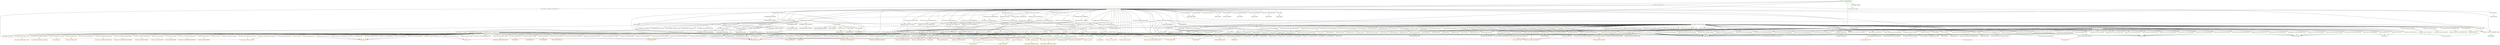 digraph G {
  "INTF-IF_COM_ARRANGEMENT" [shape=box,color=green];
  "INTF-IF_APS_COM_SC_TYPES" [shape=box,color=yellow,URL="./INTF_IF_APS_COM_SC_TYPES.html"];
  "DTEL-OA2C_GRANTTYPE" [shape=box,color=yellow,URL="./DTEL_OA2C_GRANTTYPE.html"];
  "DOMA-OA2C_GRANTTYPE" [shape=box,color=yellow,URL="./DOMA_OA2C_GRANTTYPE.html"];
  "DTEL-APS_COM_OBS_TYPE" [shape=box,color=yellow,URL="./DTEL_APS_COM_OBS_TYPE.html"];
  "DOMA-APS_COM_OBS_TYPE" [shape=box,color=yellow,URL="./DOMA_APS_COM_OBS_TYPE.html"];
  "TABL-QNAME" [shape=box,color=green,URL="./TABL_QNAME.html"];
  "DTEL-APS_COM_IBS_TYPE" [shape=box,color=yellow,URL="./DTEL_APS_COM_IBS_TYPE.html"];
  "DOMA-APS_COM_IBS_TYPE" [shape=box,color=yellow,URL="./DOMA_APS_COM_IBS_TYPE.html"];
  "DTEL-APS_COM_CSCN_PROTOCOL" [shape=box,color=yellow,URL="./DTEL_APS_COM_CSCN_PROTOCOL.html"];
  "DOMA-APS_COM_CSCN_PROTOCOL" [shape=box,color=yellow,URL="./DOMA_APS_COM_CSCN_PROTOCOL.html"];
  "INTF-IF_COM_USER" [shape=box,color=green,URL="./INTF_IF_COM_USER.html"];
  "DTEL-XUUFLAG" [shape=box,color=yellow,URL="./DTEL_XUUFLAG.html"];
  "DOMA-XUUFLAG" [shape=box,color=yellow,URL="./DOMA_XUUFLAG.html"];
  "INTF-IF_COM_SYSTEM" [shape=box,color=green,URL="./INTF_IF_COM_SYSTEM.html"];
  "INTF-IF_APS_COM_API_COMMON" [shape=box,color=yellow,URL="./INTF_IF_APS_COM_API_COMMON.html"];
  "INTF-IF_APS_COM_CSCN_ACCESS" [shape=box,color=yellow,URL="./INTF_IF_APS_COM_CSCN_ACCESS.html"];
  "TTYP-/BOBF/T_FRW_KEY" [shape=box,color=yellow,URL="./TTYP_%23BOBF%23T_FRW_KEY.html"];
  "TABL-/BOBF/S_FRW_KEY" [shape=box,color=yellow,URL="./TABL_%23BOBF%23S_FRW_KEY.html"];
  "DTEL-/BOBF/CONF_KEY" [shape=box,color=yellow,URL="./DTEL_%23BOBF%23CONF_KEY.html"];
  "DOMA-/BOBF/CONF_KEY" [shape=box,color=yellow,URL="./DOMA_%23BOBF%23CONF_KEY.html"];
  "TABL-APS_COM_W_CSCN" [shape=box,color=yellow,URL="./TABL_APS_COM_W_CSCN.html"];
  "DTEL-APS_COM_CSCN_MONITOR_BY_HC" [shape=box,color=yellow,URL="./DTEL_APS_COM_CSCN_MONITOR_BY_HC.html"];
  "DOMA-XFELD" [shape=box,color=yellow,URL="./DOMA_XFELD.html"];
  "DTEL-ABAP_LANGUAGE_VERSION" [shape=box,color=yellow,URL="./DTEL_ABAP_LANGUAGE_VERSION.html"];
  "DOMA-ABAP_LANGUAGE_VERSION" [shape=box,color=yellow,URL="./DOMA_ABAP_LANGUAGE_VERSION.html"];
  "TABL-APS_IAM_ADMIN_DATA" [shape=box,color=yellow,URL="./TABL_APS_IAM_ADMIN_DATA.html"];
  "DTEL-APS_IAM_TIMESTAMP_CHANGED" [shape=box,color=yellow,URL="./DTEL_APS_IAM_TIMESTAMP_CHANGED.html"];
  "DOMA-TZNTSTMPS" [shape=box,color=yellow,URL="./DOMA_TZNTSTMPS.html"];
  "DTEL-APS_IAM_USER_CHANGED" [shape=box,color=yellow,URL="./DTEL_APS_IAM_USER_CHANGED.html"];
  "DOMA-BNAME" [shape=box,color=yellow,URL="./DOMA_BNAME.html"];
  "DTEL-APS_IAM_TIMESTAMP_CREATED" [shape=box,color=yellow,URL="./DTEL_APS_IAM_TIMESTAMP_CREATED.html"];
  "DTEL-APS_IAM_USER_CREATED" [shape=box,color=yellow,URL="./DTEL_APS_IAM_USER_CREATED.html"];
  "DTEL-APS_COM_CSCN_ALLOW_CREA_BY_KEY" [shape=box,color=yellow,URL="./DTEL_APS_COM_CSCN_ALLOW_CREA_BY_KEY.html"];
  "DTEL-APS_COM_CSCN_OB_OAUTH_ADV_CFG" [shape=box,color=yellow,URL="./DTEL_APS_COM_CSCN_OB_OAUTH_ADV_CFG.html"];
  "DTEL-APS_COM_CSCN_OB_OA_MULTI_CFG" [shape=box,color=yellow,URL="./DTEL_APS_COM_CSCN_OB_OA_MULTI_CFG.html"];
  "DTEL-APS_COM_CSCN_OAUTH_TARGET_PATH" [shape=box,color=yellow,URL="./DTEL_APS_COM_CSCN_OAUTH_TARGET_PATH.html"];
  "DOMA-APS_COM_CSCN_OAUTH_TARGET_PATH" [shape=box,color=yellow,URL="./DOMA_APS_COM_CSCN_OAUTH_TARGET_PATH.html"];
  "DTEL-OA2C_PROFILE" [shape=box,color=yellow,URL="./DTEL_OA2C_PROFILE.html"];
  "DOMA-OA2C_PROFILE" [shape=box,color=yellow,URL="./DOMA_OA2C_PROFILE.html"];
  "DTEL-APS_COM_CSCN_OB_OAUTH2_AUTH" [shape=box,color=yellow,URL="./DTEL_APS_COM_CSCN_OB_OAUTH2_AUTH.html"];
  "DOMA-X" [shape=box,color=yellow,URL="./DOMA_X.html"];
  "DTEL-APS_COM_CSCN_OB_OAUTH1_AUTH" [shape=box,color=yellow,URL="./DTEL_APS_COM_CSCN_OB_OAUTH1_AUTH.html"];
  "DTEL-APS_COM_CSCN_OB_X509_AUTH" [shape=box,color=yellow,URL="./DTEL_APS_COM_CSCN_OB_X509_AUTH.html"];
  "DTEL-APS_COM_CSCN_OB_BASIC_AUTH" [shape=box,color=yellow,URL="./DTEL_APS_COM_CSCN_OB_BASIC_AUTH.html"];
  "DTEL-APS_COM_CSCN_OB_NONE_AUTH" [shape=box,color=yellow,URL="./DTEL_APS_COM_CSCN_OB_NONE_AUTH.html"];
  "DTEL-APS_COM_CSCN_OB_ENCRYPT_PSE_ID" [shape=box,color=yellow,URL="./DTEL_APS_COM_CSCN_OB_ENCRYPT_PSE_ID.html"];
  "DOMA-SSF_PSE_ID" [shape=box,color=yellow,URL="./DOMA_SSF_PSE_ID.html"];
  "DTEL-APS_COM_CSCN_OB_SIGN_PSE_ID" [shape=box,color=yellow,URL="./DTEL_APS_COM_CSCN_OB_SIGN_PSE_ID.html"];
  "DTEL-APS_COM_CSCN_OB_TRUST_PSE_ID" [shape=box,color=yellow,URL="./DTEL_APS_COM_CSCN_OB_TRUST_PSE_ID.html"];
  "DTEL-APS_COM_CSCN_OB_AUTH_PSE_ID" [shape=box,color=yellow,URL="./DTEL_APS_COM_CSCN_OB_AUTH_PSE_ID.html"];
  "DTEL-APS_COM_CSCN_C_O" [shape=box,color=yellow,URL="./DTEL_APS_COM_CSCN_C_O.html"];
  "DOMA-FLAG" [shape=box,color=yellow,URL="./DOMA_FLAG.html"];
  "DTEL-APS_COM_CSCN_USR" [shape=box,color=yellow,URL="./DTEL_APS_COM_CSCN_USR.html"];
  "DOMA-XUBNAME" [shape=box,color=yellow,URL="./DOMA_XUBNAME.html"];
  "DTEL-APS_COM_CSCN_DBMS_USER_IND" [shape=box,color=yellow,URL="./DTEL_APS_COM_CSCN_DBMS_USER_IND.html"];
  "DTEL-APS_COM_CSCN_ROLE_ID" [shape=box,color=yellow,URL="./DTEL_APS_COM_CSCN_ROLE_ID.html"];
  "DOMA-AGR_NAME" [shape=box,color=yellow,URL="./DOMA_AGR_NAME.html"];
  "DTEL-APS_COM_CSCN_IB_NONE_AUTH" [shape=box,color=yellow,URL="./DTEL_APS_COM_CSCN_IB_NONE_AUTH.html"];
  "DTEL-APS_COM_CSCN_IB_OAUTH2_AUTH" [shape=box,color=yellow,URL="./DTEL_APS_COM_CSCN_IB_OAUTH2_AUTH.html"];
  "DTEL-APS_COM_CSCN_IB_X509_AUTH" [shape=box,color=yellow,URL="./DTEL_APS_COM_CSCN_IB_X509_AUTH.html"];
  "DTEL-APS_COM_CSCN_IB_BASIC_AUTH" [shape=box,color=yellow,URL="./DTEL_APS_COM_CSCN_IB_BASIC_AUTH.html"];
  "DTEL-APS_COM_CSCN_IB_ENCRYPT_PSE_ID" [shape=box,color=yellow,URL="./DTEL_APS_COM_CSCN_IB_ENCRYPT_PSE_ID.html"];
  "DTEL-APS_COM_CSCN_IB_SIGN_PSE_ID" [shape=box,color=yellow,URL="./DTEL_APS_COM_CSCN_IB_SIGN_PSE_ID.html"];
  "DTEL-APS_COM_CSCN_IB_TRUST_PSE_ID" [shape=box,color=yellow,URL="./DTEL_APS_COM_CSCN_IB_TRUST_PSE_ID.html"];
  "DTEL-APS_COM_CSCN_C_I" [shape=box,color=yellow,URL="./DTEL_APS_COM_CSCN_C_I.html"];
  "DTEL-APS_COM_CSCN_ALLOWED_CA_INST" [shape=box,color=yellow,URL="./DTEL_APS_COM_CSCN_ALLOWED_CA_INST.html"];
  "DOMA-APS_COM_CSCN_ALLOWED_CA_INST" [shape=box,color=yellow,URL="./DOMA_APS_COM_CSCN_ALLOWED_CA_INST.html"];
  "DTEL-APS_COM_CSCN_ALLOW_MULTI_INST" [shape=box,color=yellow,URL="./DTEL_APS_COM_CSCN_ALLOW_MULTI_INST.html"];
  "DTEL-APS_COM_CSCN_IS_UNIQUE" [shape=box,color=yellow,URL="./DTEL_APS_COM_CSCN_IS_UNIQUE.html"];
  "DTEL-APS_BC_SCOPE_DEPENDENT" [shape=box,color=yellow,URL="./DTEL_APS_BC_SCOPE_DEPENDENT.html"];
  "DTEL-APS_COM_CSCN_TYPE" [shape=box,color=yellow,URL="./DTEL_APS_COM_CSCN_TYPE.html"];
  "DOMA-APS_COM_CSCN_TYPE" [shape=box,color=yellow,URL="./DOMA_APS_COM_CSCN_TYPE.html"];
  "DTEL-APS_COM_CSCN_ID" [shape=box,color=yellow,URL="./DTEL_APS_COM_CSCN_ID.html"];
  "DOMA-APS_COM_CSCN_ID" [shape=box,color=yellow,URL="./DOMA_APS_COM_CSCN_ID.html"];
  "DTEL-ABAP_BOOLEAN" [shape=box,color=green,URL="./DTEL_ABAP_BOOLEAN.html"];
  "DOMA-ABAP_BOOLEAN" [shape=box,color=green,URL="./DOMA_ABAP_BOOLEAN.html"];
  "DTEL-APS_IAM_BU_CATALOG_ID" [shape=box,color=yellow,URL="./DTEL_APS_IAM_BU_CATALOG_ID.html"];
  "DOMA-APS_IAM_BU_CATALOG_ID" [shape=box,color=yellow,URL="./DOMA_APS_IAM_BU_CATALOG_ID.html"];
  "DTEL-APS_COM_CSCNO_DESCRIPTION" [shape=box,color=yellow,URL="./DTEL_APS_COM_CSCNO_DESCRIPTION.html"];
  "DOMA-APS_COM_CSCN_DESCRIPTION" [shape=box,color=yellow,URL="./DOMA_APS_COM_CSCN_DESCRIPTION.html"];
  "DTEL-APS_COM_OBS_URL_PATH" [shape=box,color=yellow,URL="./DTEL_APS_COM_OBS_URL_PATH.html"];
  "DOMA-APS_COM_OBS_URL_PATH" [shape=box,color=yellow,URL="./DOMA_APS_COM_OBS_URL_PATH.html"];
  "DTEL-PRX_R3NAME" [shape=box,color=yellow,URL="./DTEL_PRX_R3NAME.html"];
  "DOMA-PRX_R3NAME" [shape=box,color=yellow,URL="./DOMA_PRX_R3NAME.html"];
  "DTEL-EDI_IDOCTP" [shape=box,color=yellow,URL="./DTEL_EDI_IDOCTP.html"];
  "DOMA-EDI_IDOCTP" [shape=box,color=yellow,URL="./DOMA_EDI_IDOCTP.html"];
  "DTEL-APS_COM_CSCN_HTTP_COMPR_REPLY" [shape=box,color=yellow,URL="./DTEL_APS_COM_CSCN_HTTP_COMPR_REPLY.html"];
  "DTEL-APS_COM_CSCN_HTTP_COMPR_REQ" [shape=box,color=yellow,URL="./DTEL_APS_COM_CSCN_HTTP_COMPR_REQ.html"];
  "DOMA-APS_COM_CSCN_HTTP_COMPR_REQ" [shape=box,color=yellow,URL="./DOMA_APS_COM_CSCN_HTTP_COMPR_REQ.html"];
  "DTEL-APS_COM_CSCN_HTTP_VERSION" [shape=box,color=yellow,URL="./DTEL_APS_COM_CSCN_HTTP_VERSION.html"];
  "DOMA-APS_COM_CSCN_HTTP_VERSION" [shape=box,color=yellow,URL="./DOMA_APS_COM_CSCN_HTTP_VERSION.html"];
  "DTEL-APS_COM_CSCN_IDOC_ENH_SEG" [shape=box,color=yellow,URL="./DTEL_APS_COM_CSCN_IDOC_ENH_SEG.html"];
  "DTEL-APS_COM_SC_IDOC_CONTENT_TYPE" [shape=box,color=yellow,URL="./DTEL_APS_COM_SC_IDOC_CONTENT_TYPE.html"];
  "DOMA-APS_COM_SC_IDOC_CONTENT_TYPE" [shape=box,color=yellow,URL="./DOMA_APS_COM_SC_IDOC_CONTENT_TYPE.html"];
  "DTEL-EDIPEVCODA" [shape=box,color=yellow,URL="./DTEL_EDIPEVCODA.html"];
  "DOMA-EDI_EVCODA" [shape=box,color=yellow,URL="./DOMA_EDI_EVCODA.html"];
  "DTEL-APS_COM_CSCN_USES_CHANGEPOINTR" [shape=box,color=yellow,URL="./DTEL_APS_COM_CSCN_USES_CHANGEPOINTR.html"];
  "DOMA-XSDBOOLEAN" [shape=box,color=green,URL="./DOMA_XSDBOOLEAN.html"];
  "DTEL-EDI_REGELNAME" [shape=box,color=yellow,URL="./DTEL_EDI_REGELNAME.html"];
  "DTEL-APS_COM_CSCN_QUEUE_PROCESSING" [shape=box,color=yellow,URL="./DTEL_APS_COM_CSCN_QUEUE_PROCESSING.html"];
  "DOMA-APS_COM_CSCN_QUEUE_PROCESSING" [shape=box,color=yellow,URL="./DOMA_APS_COM_CSCN_QUEUE_PROCESSING.html"];
  "DTEL-EDIPPCKSIZ" [shape=box,color=yellow,URL="./DTEL_EDIPPCKSIZ.html"];
  "DOMA-NUMC04" [shape=box,color=yellow,URL="./DOMA_NUMC04.html"];
  "DTEL-EDI_PORTYP" [shape=box,color=yellow,URL="./DTEL_EDI_PORTYP.html"];
  "DOMA-EDI_PORTYP" [shape=box,color=yellow,URL="./DOMA_EDI_PORTYP.html"];
  "DTEL-EDIPOUTMOD" [shape=box,color=yellow,URL="./DTEL_EDIPOUTMOD.html"];
  "DOMA-EDI_OUTMOD" [shape=box,color=yellow,URL="./DOMA_EDI_OUTMOD.html"];
  "DTEL-EDIPIDOCTP" [shape=box,color=yellow,URL="./DTEL_EDIPIDOCTP.html"];
  "DTEL-APS_COM_CSCN_USE_DFL_LOG_PORT" [shape=box,color=yellow,URL="./DTEL_APS_COM_CSCN_USE_DFL_LOG_PORT.html"];
  "DTEL-JR_JDNAME" [shape=box,color=yellow,URL="./DTEL_JR_JDNAME.html"];
  "DTEL-APS_COM_CSCN_OB_VIRTUAL_SIF" [shape=box,color=yellow,URL="./DTEL_APS_COM_CSCN_OB_VIRTUAL_SIF.html"];
  "DTEL-APS_COM_CSCN_DEFAULT_URL" [shape=box,color=yellow,URL="./DTEL_APS_COM_CSCN_DEFAULT_URL.html"];
  "DOMA-APS_COM_CSCN_DEFAULT_URL" [shape=box,color=yellow,URL="./DOMA_APS_COM_CSCN_DEFAULT_URL.html"];
  "DTEL-APS_COM_CSCN_SUPPORTS_PING" [shape=box,color=yellow,URL="./DTEL_APS_COM_CSCN_SUPPORTS_PING.html"];
  "DTEL-APS_COM_CSCN_OB_MANDATORY" [shape=box,color=yellow,URL="./DTEL_APS_COM_CSCN_OB_MANDATORY.html"];
  "DTEL-APS_COM_OBS_ID" [shape=box,color=yellow,URL="./DTEL_APS_COM_OBS_ID.html"];
  "DOMA-APS_COM_OBS_ID" [shape=box,color=yellow,URL="./DOMA_APS_COM_OBS_ID.html"];
  "DTEL-APS_COM_CSCNI_DESCRIPTION" [shape=box,color=yellow,URL="./DTEL_APS_COM_CSCNI_DESCRIPTION.html"];
  "DTEL-APS_COM_SRV_PUBLISH_API_HUB" [shape=box,color=yellow,URL="./DTEL_APS_COM_SRV_PUBLISH_API_HUB.html"];
  "DTEL-APS_COM_SRV_RELEASED_CUST_CSCN" [shape=box,color=yellow,URL="./DTEL_APS_COM_SRV_RELEASED_CUST_CSCN.html"];
  "DTEL-SBO_BO_TYPE" [shape=box,color=yellow,URL="./DTEL_SBO_BO_TYPE.html"];
  "DOMA-SBO_BO_TYPE" [shape=box,color=yellow,URL="./DOMA_SBO_BO_TYPE.html"];
  "DTEL-SQL1_NAME" [shape=box,color=yellow,URL="./DTEL_SQL1_NAME.html"];
  "DOMA-SQL1_NAME" [shape=box,color=yellow,URL="./DOMA_SQL1_NAME.html"];
  "DTEL-SADT_SRVC_GRP_NAME" [shape=box,color=yellow,URL="./DTEL_SADT_SRVC_GRP_NAME.html"];
  "DOMA-SADT_SRVC_GRP_NAME" [shape=box,color=yellow,URL="./DOMA_SADT_SRVC_GRP_NAME.html"];
  "DTEL-UCONHTTPSERVID" [shape=box,color=yellow,URL="./DTEL_UCONHTTPSERVID.html"];
  "DTEL-/IWBEP/V4_MED_GROUP_ID" [shape=box,color=yellow,URL="./DTEL_%23IWBEP%23V4_MED_GROUP_ID.html"];
  "DOMA-/IWBEP/V4_MED_GROUP_ID" [shape=box,color=yellow,URL="./DOMA_%23IWBEP%23V4_MED_GROUP_ID.html"];
  "DTEL-/IWFND/MED_MDL_SRG_IDENTIFIER" [shape=box,color=yellow,URL="./DTEL_%23IWFND%23MED_MDL_SRG_IDENTIFIER.html"];
  "DOMA-/IWFND/MED_MDL_SRG_IDENTIFIER" [shape=box,color=yellow,URL="./DOMA_%23IWFND%23MED_MDL_SRG_IDENTIFIER.html"];
  "DTEL-SRT_REGISTRY_OPERATION_INT" [shape=box,color=yellow,URL="./DTEL_SRT_REGISTRY_OPERATION_INT.html"];
  "DTEL-VEPNAME" [shape=box,color=yellow,URL="./DTEL_VEPNAME.html"];
  "DTEL-UCONRFCSERVID" [shape=box,color=yellow,URL="./DTEL_UCONRFCSERVID.html"];
  "DTEL-ICFURLSTR" [shape=box,color=yellow,URL="./DTEL_ICFURLSTR.html"];
  "DOMA-ICFURLSTR" [shape=box,color=yellow,URL="./DOMA_ICFURLSTR.html"];
  "DTEL-APS_COM_CSCN_TRIGGER_IMMEDIATE" [shape=box,color=yellow,URL="./DTEL_APS_COM_CSCN_TRIGGER_IMMEDIATE.html"];
  "DTEL-EDIPEVCODE" [shape=box,color=yellow,URL="./DTEL_EDIPEVCODE.html"];
  "DOMA-EDI_EVCODE" [shape=box,color=yellow,URL="./DOMA_EDI_EVCODE.html"];
  "DTEL-EDIPMESFCT" [shape=box,color=yellow,URL="./DTEL_EDIPMESFCT.html"];
  "DOMA-EDI_MESFCT" [shape=box,color=yellow,URL="./DOMA_EDI_MESFCT.html"];
  "DTEL-EDIPMESCOD" [shape=box,color=yellow,URL="./DTEL_EDIPMESCOD.html"];
  "DOMA-EDI_MESCOD" [shape=box,color=yellow,URL="./DOMA_EDI_MESCOD.html"];
  "DTEL-EDIPMESTYP" [shape=box,color=yellow,URL="./DTEL_EDIPMESTYP.html"];
  "DOMA-EDI_MESTYP" [shape=box,color=yellow,URL="./DOMA_EDI_MESTYP.html"];
  "DTEL-EDIPRCVPFC" [shape=box,color=yellow,URL="./DTEL_EDIPRCVPFC.html"];
  "DOMA-EDI_PARVW" [shape=box,color=yellow,URL="./DOMA_EDI_PARVW.html"];
  "DTEL-EDIPPARTYP" [shape=box,color=yellow,URL="./DTEL_EDIPPARTYP.html"];
  "DOMA-EDI_RCVPRT" [shape=box,color=yellow,URL="./DOMA_EDI_RCVPRT.html"];
  "DTEL-APS_COM_CSCN_SERVICE_INTERFACE" [shape=box,color=yellow,URL="./DTEL_APS_COM_CSCN_SERVICE_INTERFACE.html"];
  "DTEL-APS_COM_CSCN_SERVICE_IS_HIDDEN" [shape=box,color=yellow,URL="./DTEL_APS_COM_CSCN_SERVICE_IS_HIDDEN.html"];
  "DTEL-APS_COM_IBS_ID" [shape=box,color=yellow,URL="./DTEL_APS_COM_IBS_ID.html"];
  "DOMA-APS_COM_IBS_ID" [shape=box,color=yellow,URL="./DOMA_APS_COM_IBS_ID.html"];
  "DTEL-APS_COM_CSCN_NUMBER" [shape=box,color=yellow,URL="./DTEL_APS_COM_CSCN_NUMBER.html"];
  "DTEL-APS_COM_CSCN_PRP_HAS_VALUE_HLP" [shape=box,color=yellow,URL="./DTEL_APS_COM_CSCN_PRP_HAS_VALUE_HLP.html"];
  "DTEL-APS_COM_CSCN_PRP_IS_MULTIPLE" [shape=box,color=yellow,URL="./DTEL_APS_COM_CSCN_PRP_IS_MULTIPLE.html"];
  "DTEL-APS_COM_CSCN_PRP_IS_HIDDEN" [shape=box,color=yellow,URL="./DTEL_APS_COM_CSCN_PRP_IS_HIDDEN.html"];
  "DTEL-APS_COM_CSCN_PRP_IS_SECURE" [shape=box,color=yellow,URL="./DTEL_APS_COM_CSCN_PRP_IS_SECURE.html"];
  "DTEL-SCRTEXT_L" [shape=box,color=yellow,URL="./DTEL_SCRTEXT_L.html"];
  "DOMA-SCRTEXT_L" [shape=box,color=yellow,URL="./DOMA_SCRTEXT_L.html"];
  "DTEL-ROLLNAME" [shape=box,color=yellow,URL="./DTEL_ROLLNAME.html"];
  "DOMA-ROLLNAME" [shape=box,color=yellow,URL="./DOMA_ROLLNAME.html"];
  "DTEL-APS_COM_CSCN_PROPERTY_VALUE" [shape=box,color=yellow,URL="./DTEL_APS_COM_CSCN_PROPERTY_VALUE.html"];
  "DOMA-APS_COM_CSCN_PROPERTY_VALUE" [shape=box,color=yellow,URL="./DOMA_APS_COM_CSCN_PROPERTY_VALUE.html"];
  "DTEL-APS_COM_CSCN_PROPERTY_NAME" [shape=box,color=yellow,URL="./DTEL_APS_COM_CSCN_PROPERTY_NAME.html"];
  "DOMA-CHAR30" [shape=box,color=green,URL="./DOMA_CHAR30.html"];
  "DTEL-APS_COM_CSCN_PROPERTY_ID" [shape=box,color=yellow,URL="./DTEL_APS_COM_CSCN_PROPERTY_ID.html"];
  "DOMA-NUMC4" [shape=box,color=yellow,URL="./DOMA_NUMC4.html"];
  "DTEL-APS_COM_CSCN_DESCRIPTION" [shape=box,color=yellow,URL="./DTEL_APS_COM_CSCN_DESCRIPTION.html"];
  "DTEL-SSFAPPL" [shape=box,color=yellow,URL="./DTEL_SSFAPPL.html"];
  "DOMA-SSFAPPLD" [shape=box,color=yellow,URL="./DOMA_SSFAPPLD.html"];
  "DTEL-APS_SEC_PSE_ID" [shape=box,color=yellow,URL="./DTEL_APS_SEC_PSE_ID.html"];
  "DOMA-APS_SEC_PSE_ID" [shape=box,color=yellow,URL="./DOMA_APS_SEC_PSE_ID.html"];
  "DTEL-AGR_NAME" [shape=box,color=yellow,URL="./DTEL_AGR_NAME.html"];
  "INTF-IF_APS_COM_CONN_TEMPL_BADI" [shape=box,color=yellow,URL="./INTF_IF_APS_COM_CONN_TEMPL_BADI.html"];
  "INTF-IF_BADI_INTERFACE" [shape=box,color=green,URL="./INTF_IF_BADI_INTERFACE.html"];
  "TTYP-BAPIRETTAB" [shape=box,color=green,URL="./TTYP_BAPIRETTAB.html"];
  "TABL-BAPIRET2" [shape=box,color=green,URL="./TABL_BAPIRET2.html"];
  "DTEL-BAPILOGSYS" [shape=box,color=green,URL="./DTEL_BAPILOGSYS.html"];
  "DOMA-LOGSYS" [shape=box,color=yellow,URL="./DOMA_LOGSYS.html"];
  "DTEL-BAPI_FLD" [shape=box,color=green,URL="./DTEL_BAPI_FLD.html"];
  "DOMA-FDNAME" [shape=box,color=yellow,URL="./DOMA_FDNAME.html"];
  "DTEL-BAPI_LINE" [shape=box,color=green,URL="./DTEL_BAPI_LINE.html"];
  "DOMA-INT4" [shape=box,color=yellow,URL="./DOMA_INT4.html"];
  "DTEL-BAPI_PARAM" [shape=box,color=green,URL="./DTEL_BAPI_PARAM.html"];
  "DOMA-SWC_ELEM" [shape=box,color=yellow,URL="./DOMA_SWC_ELEM.html"];
  "DTEL-SYMSGV" [shape=box,color=green,URL="./DTEL_SYMSGV.html"];
  "DOMA-SYCHAR50" [shape=box,color=yellow,URL="./DOMA_SYCHAR50.html"];
  "DTEL-BALMNR" [shape=box,color=green,URL="./DTEL_BALMNR.html"];
  "DOMA-BALMNR" [shape=box,color=yellow,URL="./DOMA_BALMNR.html"];
  "DTEL-BALOGNR" [shape=box,color=green,URL="./DTEL_BALOGNR.html"];
  "DOMA-BALOGNR" [shape=box,color=yellow,URL="./DOMA_BALOGNR.html"];
  "DTEL-BAPI_MSG" [shape=box,color=green,URL="./DTEL_BAPI_MSG.html"];
  "DOMA-TEXT220" [shape=box,color=yellow,URL="./DOMA_TEXT220.html"];
  "DTEL-SYMSGNO" [shape=box,color=green,URL="./DTEL_SYMSGNO.html"];
  "DOMA-SYMSGNO" [shape=box,color=yellow,URL="./DOMA_SYMSGNO.html"];
  "DTEL-SYMSGID" [shape=box,color=green,URL="./DTEL_SYMSGID.html"];
  "DOMA-ARBGB" [shape=box,color=yellow,URL="./DOMA_ARBGB.html"];
  "DTEL-BAPI_MTYPE" [shape=box,color=green,URL="./DTEL_BAPI_MTYPE.html"];
  "DOMA-SYCHAR01" [shape=box,color=yellow,URL="./DOMA_SYCHAR01.html"];
  "DTEL-UNAME" [shape=box,color=yellow,URL="./DTEL_UNAME.html"];
  "DOMA-UNAME" [shape=box,color=yellow,URL="./DOMA_UNAME.html"];
  "DTEL-APS_CS_NAME" [shape=box,color=yellow,URL="./DTEL_APS_CS_NAME.html"];
  "DOMA-TEXT80" [shape=box,color=yellow,URL="./DOMA_TEXT80.html"];
  "DTEL-APS_CS_ID" [shape=box,color=yellow,URL="./DTEL_APS_CS_ID.html"];
  "DTEL-APS_CA_NAME" [shape=box,color=yellow,URL="./DTEL_APS_CA_NAME.html"];
  "DTEL-UUID" [shape=box,color=yellow,URL="./DTEL_UUID.html"];
  "DOMA-UUID" [shape=box,color=yellow,URL="./DOMA_UUID.html"];
  "INTF-/BOBF/IF_TRA_CHANGE" [shape=box,color=yellow,URL="./INTF_%23BOBF%23IF_TRA_CHANGE.html"];
  "INTF-/BOBF/IF_FRW_CHANGE" [shape=box,color=yellow,URL="./INTF_%23BOBF%23IF_FRW_CHANGE.html"];
  "DTEL-/BOBF/FRW_CHANGE_SCOPE" [shape=box,color=yellow,URL="./DTEL_%23BOBF%23FRW_CHANGE_SCOPE.html"];
  "TABL-/BOBF/S_CONFRO_CHG_MODE" [shape=box,color=yellow,URL="./TABL_%23BOBF%23S_CONFRO_CHG_MODE.html"];
  "DTEL-BOOLE_D" [shape=box,color=yellow,URL="./DTEL_BOOLE_D.html"];
  "DOMA-BOOLE" [shape=box,color=yellow,URL="./DOMA_BOOLE.html"];
  "DTEL-/BOBF/FRW_CHANGE_SORT" [shape=box,color=yellow,URL="./DTEL_%23BOBF%23FRW_CHANGE_SORT.html"];
  "TTYP-/BOBF/T_FRW_NODE" [shape=box,color=yellow,URL="./TTYP_%23BOBF%23T_FRW_NODE.html"];
  "TABL-/BOBF/S_FRW_NODE" [shape=box,color=yellow,URL="./TABL_%23BOBF%23S_FRW_NODE.html"];
  "DTEL-/BOBF/OBM_NODE_KEY" [shape=box,color=yellow,URL="./DTEL_%23BOBF%23OBM_NODE_KEY.html"];
  "DTEL-/BOBF/CONF_CHANGE_MODE" [shape=box,color=yellow,URL="./DTEL_%23BOBF%23CONF_CHANGE_MODE.html"];
  "DOMA-/BOBF/CONF_CHANGE_MODE" [shape=box,color=yellow,URL="./DOMA_%23BOBF%23CONF_CHANGE_MODE.html"];
  "TTYP-/BOBF/T_FRW_CHANGE_CONTENT" [shape=box,color=yellow,URL="./TTYP_%23BOBF%23T_FRW_CHANGE_CONTENT.html"];
  "TABL-/BOBF/S_FRW_CHANGE_CONTENT" [shape=box,color=yellow,URL="./TABL_%23BOBF%23S_FRW_CHANGE_CONTENT.html"];
  "TTYP-/BOBF/T_FRW_CHANGE" [shape=box,color=yellow,URL="./TTYP_%23BOBF%23T_FRW_CHANGE.html"];
  "TABL-/BOBF/S_FRW_CHANGE" [shape=box,color=yellow,URL="./TABL_%23BOBF%23S_FRW_CHANGE.html"];
  "DTEL-/BOBF/CONF_CHANGE_INITIATOR" [shape=box,color=yellow,URL="./DTEL_%23BOBF%23CONF_CHANGE_INITIATOR.html"];
  "DOMA-/BOBF/CONF_CHANGE_INITIATOR" [shape=box,color=yellow,URL="./DOMA_%23BOBF%23CONF_CHANGE_INITIATOR.html"];
  "TTYP-/BOBF/T_FRW_NAME" [shape=box,color=yellow,URL="./TTYP_%23BOBF%23T_FRW_NAME.html"];
  "DTEL-/BOBF/OBM_ASSOC_KIND" [shape=box,color=yellow,URL="./DTEL_%23BOBF%23OBM_ASSOC_KIND.html"];
  "DOMA-/BOBF/OBM_ASSOC_KIND" [shape=box,color=yellow,URL="./DOMA_%23BOBF%23OBM_ASSOC_KIND.html"];
  "TTYP-/BOBF/T_TRA_CHANGE" [shape=box,color=yellow,URL="./TTYP_%23BOBF%23T_TRA_CHANGE.html"];
  "TABL-/BOBF/S_TRA_CHANGE" [shape=box,color=yellow,URL="./TABL_%23BOBF%23S_TRA_CHANGE.html"];
  "DTEL-/BOBF/OBM_BO_KEY" [shape=box,color=yellow,URL="./DTEL_%23BOBF%23OBM_BO_KEY.html"];
  "INTF-/BOBF/IF_FRW_MESSAGE" [shape=box,color=yellow,URL="./INTF_%23BOBF%23IF_FRW_MESSAGE.html"];
  "CLAS-CX_ROOT" [shape=box,color=green,URL="./CLAS_CX_ROOT.html"];
  "INTF-IF_SERIALIZABLE_OBJECT" [shape=box,color=green,URL="./INTF_IF_SERIALIZABLE_OBJECT.html"];
  "INTF-IF_MESSAGE" [shape=box,color=green,URL="./INTF_IF_MESSAGE.html"];
  "DTEL-SYREPID" [shape=box,color=green,URL="./DTEL_SYREPID.html"];
  "DOMA-PROGRAMM" [shape=box,color=yellow,URL="./DOMA_PROGRAMM.html"];
  "DTEL-S380ERRID" [shape=box,color=yellow,URL="./DTEL_S380ERRID.html"];
  "DOMA-SYCHAR30" [shape=box,color=yellow,URL="./DOMA_SYCHAR30.html"];
  "DTEL-SOTR_CONC" [shape=box,color=yellow,URL="./DTEL_SOTR_CONC.html"];
  "DOMA-SYSUUID_C" [shape=box,color=yellow,URL="./DOMA_SYSUUID_C.html"];
  "TTYP-/BOBF/T_FRW_MESSAGE_K" [shape=box,color=yellow,URL="./TTYP_%23BOBF%23T_FRW_MESSAGE_K.html"];
  "TABL-/BOBF/S_FRW_MESSAGE_K" [shape=box,color=yellow,URL="./TABL_%23BOBF%23S_FRW_MESSAGE_K.html"];
  "TABL-/BOBF/S_FRW_MESSAGE_D" [shape=box,color=yellow,URL="./TABL_%23BOBF%23S_FRW_MESSAGE_D.html"];
  "DTEL-/BOBF/VAL_KEY" [shape=box,color=yellow,URL="./DTEL_%23BOBF%23VAL_KEY.html"];
  "TABL-/BOBF/S_FRW_KEY_INCL" [shape=box,color=yellow,URL="./TABL_%23BOBF%23S_FRW_KEY_INCL.html"];
  "TABL-SYMSG" [shape=box,color=green,URL="./TABL_SYMSG.html"];
  "DTEL-SYMSGTY" [shape=box,color=green,URL="./DTEL_SYMSGTY.html"];
  "DTEL-/BOBF/OBM_NAME" [shape=box,color=yellow,URL="./DTEL_%23BOBF%23OBM_NAME.html"];
  "DOMA-/BOBF/OBM_NAME" [shape=box,color=yellow,URL="./DOMA_%23BOBF%23OBM_NAME.html"];
  "TTYP-/BOBF/T_FRW_LOCATION" [shape=box,color=yellow,URL="./TTYP_%23BOBF%23T_FRW_LOCATION.html"];
  "TABL-/BOBF/S_FRW_LOCATION" [shape=box,color=yellow,URL="./TABL_%23BOBF%23S_FRW_LOCATION.html"];
  "TTYP-/BOBF/T_FRW_ASSOC_KEY" [shape=box,color=yellow,URL="./TTYP_%23BOBF%23T_FRW_ASSOC_KEY.html"];
  "DTEL-/BOBF/OBM_ASSOC_KEY" [shape=box,color=yellow,URL="./DTEL_%23BOBF%23OBM_ASSOC_KEY.html"];
  "DTEL-APS_CA_API_KEY_REFERENCE" [shape=box,color=yellow,URL="./DTEL_APS_CA_API_KEY_REFERENCE.html"];
  "DTEL-APS_CS_OUTBOUND_CTF_TEXT" [shape=box,color=yellow,URL="./DTEL_APS_CS_OUTBOUND_CTF_TEXT.html"];
  "DOMA-STRUSTAPPL" [shape=box,color=yellow,URL="./DOMA_STRUSTAPPL.html"];
  "DTEL-XUBNAME" [shape=box,color=yellow,URL="./DTEL_XUBNAME.html"];
  "DTEL-CERT_ISSUER" [shape=box,color=yellow,URL="./DTEL_CERT_ISSUER.html"];
  "DOMA-CERT_STRING" [shape=box,color=yellow,URL="./DOMA_CERT_STRING.html"];
  "DTEL-CERT_SUBJECT" [shape=box,color=yellow,URL="./DTEL_CERT_SUBJECT.html"];
  "DTEL-USALIAS" [shape=box,color=yellow,URL="./DTEL_USALIAS.html"];
  "DOMA-USALIAS" [shape=box,color=yellow,URL="./DOMA_USALIAS.html"];
  "DDLS-APS_IAM_CUSR_DDL" [shape=box,color=yellow,URL="./DDLS_APS_IAM_CUSR_DDL.html"];
  "DTEL-STRUSTAPPLSSLS" [shape=box,color=yellow,URL="./DTEL_STRUSTAPPLSSLS.html"];
  "DTEL-APS_CS_SYS_AUTH_MC" [shape=box,color=yellow,URL="./DTEL_APS_CS_SYS_AUTH_MC.html"];
  "DOMA-APS_CS_SYS_AUTH_MC" [shape=box,color=yellow,URL="./DOMA_APS_CS_SYS_AUTH_MC.html"];
  "DTEL-BU_PARTNER" [shape=box,color=yellow,URL="./DTEL_BU_PARTNER.html"];
  "DOMA-BU_PARTNER" [shape=box,color=yellow,URL="./DOMA_BU_PARTNER.html"];
  "DTEL-JR_FREQUENCY" [shape=box,color=yellow,URL="./DTEL_JR_FREQUENCY.html"];
  "DOMA-JR_O_FREQUENCY" [shape=box,color=yellow,URL="./DOMA_JR_O_FREQUENCY.html"];
  "DTEL-APS_CA_RECURRENCEVALUE" [shape=box,color=yellow,URL="./DTEL_APS_CA_RECURRENCEVALUE.html"];
  "DOMA-NUM02" [shape=box,color=yellow,URL="./DOMA_NUM02.html"];
  "DTEL-APS_CA_PACKAGESIZE" [shape=box,color=yellow,URL="./DTEL_APS_CA_PACKAGESIZE.html"];
  "DOMA-NUMC08" [shape=box,color=yellow,URL="./DOMA_NUMC08.html"];
  "DTEL-BTCSDLTIME" [shape=box,color=yellow,URL="./DTEL_BTCSDLTIME.html"];
  "DOMA-SYTIME" [shape=box,color=yellow,URL="./DOMA_SYTIME.html"];
  "DTEL-TZNZONE" [shape=box,color=green,URL="./DTEL_TZNZONE.html"];
  "DOMA-TZNZONE" [shape=box,color=yellow,URL="./DOMA_TZNZONE.html"];
  "DTEL-OA2C_USER_EMAIL_NUM" [shape=box,color=yellow,URL="./DTEL_OA2C_USER_EMAIL_NUM.html"];
  "DOMA-NUMC3" [shape=box,color=yellow,URL="./DOMA_NUMC3.html"];
  "DTEL-APS_CA_EDIT_STATUS" [shape=box,color=yellow,URL="./DTEL_APS_CA_EDIT_STATUS.html"];
  "DOMA-APS_CA_EDIT_STATUS" [shape=box,color=yellow,URL="./DOMA_APS_CA_EDIT_STATUS.html"];
  "DTEL-CHAR1" [shape=box,color=yellow,URL="./DTEL_CHAR1.html"];
  "DOMA-CHAR1" [shape=box,color=green,URL="./DOMA_CHAR1.html"];
  "TTYP-APS_T_COM_CS_D2_PARTNER_TP" [shape=box,color=yellow,URL="./TTYP_APS_T_COM_CS_D2_PARTNER_TP.html"];
  "TABL-APS_S_COM_CS_D2_PARTNER_TP" [shape=box,color=yellow,URL="./TABL_APS_S_COM_CS_D2_PARTNER_TP.html"];
  "TABL-APS_S_COM_CS_D2_PARTNER_TP_D" [shape=box,color=yellow,URL="./TABL_APS_S_COM_CS_D2_PARTNER_TP_D.html"];
  "DTEL-SDRAFT_IS_ACTIVE" [shape=box,color=yellow,URL="./DTEL_SDRAFT_IS_ACTIVE.html"];
  "TABL-SDRAFT_WRITE_DRAFT_ADMIN" [shape=box,color=yellow,URL="./TABL_SDRAFT_WRITE_DRAFT_ADMIN.html"];
  "DTEL-SDRAFT_OPERATION_CODE" [shape=box,color=yellow,URL="./DTEL_SDRAFT_OPERATION_CODE.html"];
  "DOMA-SDRAFT_OPERATION_CODE" [shape=box,color=yellow,URL="./DOMA_SDRAFT_OPERATION_CODE.html"];
  "DTEL-SDRAFT_CONSISTENCY_STATUS" [shape=box,color=yellow,URL="./DTEL_SDRAFT_CONSISTENCY_STATUS.html"];
  "DOMA-SDRAFT_CONSISTENCY_STATUS" [shape=box,color=yellow,URL="./DOMA_SDRAFT_CONSISTENCY_STATUS.html"];
  "DTEL-SDRAFT_ADMIN_UUID" [shape=box,color=yellow,URL="./DTEL_SDRAFT_ADMIN_UUID.html"];
  "DOMA-SYSUUID" [shape=box,color=yellow,URL="./DOMA_SYSUUID.html"];
  "DTEL-SDRAFT_LAST_CHANGED_AT" [shape=box,color=yellow,URL="./DTEL_SDRAFT_LAST_CHANGED_AT.html"];
  "DOMA-TZNTSTMPL" [shape=box,color=yellow,URL="./DOMA_TZNTSTMPL.html"];
  "DTEL-SDRAFT_CREATED_AT" [shape=box,color=yellow,URL="./DTEL_SDRAFT_CREATED_AT.html"];
  "DTEL-SDRAFT_HAS_ACTIVE" [shape=box,color=yellow,URL="./DTEL_SDRAFT_HAS_ACTIVE.html"];
  "DTEL-/BOBF/UUID" [shape=box,color=yellow,URL="./DTEL_%23BOBF%23UUID.html"];
  "DTEL-TIMESTAMPL" [shape=box,color=green,URL="./DTEL_TIMESTAMPL.html"];
  "DTEL-BU_PARTNER_GUID" [shape=box,color=yellow,URL="./DTEL_BU_PARTNER_GUID.html"];
  "TTYP-APS_T_COM_CS_D2_OUTBOUND_TP" [shape=box,color=yellow,URL="./TTYP_APS_T_COM_CS_D2_OUTBOUND_TP.html"];
  "TABL-APS_S_COM_CS_D2_OUTBOUND_TP" [shape=box,color=yellow,URL="./TABL_APS_S_COM_CS_D2_OUTBOUND_TP.html"];
  "TABL-APS_S_COM_CS_D2_OUTBOUND_TP_D" [shape=box,color=yellow,URL="./TABL_APS_S_COM_CS_D2_OUTBOUND_TP_D.html"];
  "DTEL-APS_CS_OB_CTF_UUID" [shape=box,color=yellow,URL="./DTEL_APS_CS_OB_CTF_UUID.html"];
  "DTEL-APS_CS_OUTBOUND_USER" [shape=box,color=yellow,URL="./DTEL_APS_CS_OUTBOUND_USER.html"];
  "DOMA-APS_CS_OUTBOUND_USER" [shape=box,color=yellow,URL="./DOMA_APS_CS_OUTBOUND_USER.html"];
  "TTYP-APS_T_COM_CS_D2_INBOUND_TP" [shape=box,color=yellow,URL="./TTYP_APS_T_COM_CS_D2_INBOUND_TP.html"];
  "TABL-APS_S_COM_CS_D2_INBOUND_TP" [shape=box,color=yellow,URL="./TABL_APS_S_COM_CS_D2_INBOUND_TP.html"];
  "TABL-APS_S_COM_CS_D2_INBOUND_TP_D" [shape=box,color=yellow,URL="./TABL_APS_S_COM_CS_D2_INBOUND_TP_D.html"];
  "TTYP-APS_T_COM_CS_D2_ROOT_TP" [shape=box,color=yellow,URL="./TTYP_APS_T_COM_CS_D2_ROOT_TP.html"];
  "TABL-APS_S_COM_CS_D2_ROOT_TP" [shape=box,color=yellow,URL="./TABL_APS_S_COM_CS_D2_ROOT_TP.html"];
  "TABL-APS_S_COM_CS_D2_ROOT_TP_D" [shape=box,color=yellow,URL="./TABL_APS_S_COM_CS_D2_ROOT_TP_D.html"];
  "DTEL-APS_CS_SAML_BAP_CERT_UUID" [shape=box,color=yellow,URL="./DTEL_APS_CS_SAML_BAP_CERT_UUID.html"];
  "DTEL-APS_CS_SAML_BAP_USR_LOGON_TYP" [shape=box,color=yellow,URL="./DTEL_APS_CS_SAML_BAP_USR_LOGON_TYP.html"];
  "DOMA-SAML2_USR_LOGON_TYPE" [shape=box,color=yellow,URL="./DOMA_SAML2_USR_LOGON_TYPE.html"];
  "DTEL-APS_CS_SAML_BAP_NAME" [shape=box,color=yellow,URL="./DTEL_APS_CS_SAML_BAP_NAME.html"];
  "DTEL-APS_CS_SAML_BAP_ENABLED" [shape=box,color=yellow,URL="./DTEL_APS_CS_SAML_BAP_ENABLED.html"];
  "DOMA-BOOLEAN" [shape=box,color=yellow,URL="./DOMA_BOOLEAN.html"];
  "DTEL-APS_CS_DEFAULT_DEST_SERVICE" [shape=box,color=yellow,URL="./DTEL_APS_CS_DEFAULT_DEST_SERVICE.html"];
  "DTEL-APS_CS_INBOUND_ONLY" [shape=box,color=yellow,URL="./DTEL_APS_CS_INBOUND_ONLY.html"];
  "DTEL-APS_CS_IS_HUB_SYSTEM" [shape=box,color=yellow,URL="./DTEL_APS_CS_IS_HUB_SYSTEM.html"];
  "DTEL-APS_CS_DEST_SERVICE_NAME" [shape=box,color=yellow,URL="./DTEL_APS_CS_DEST_SERVICE_NAME.html"];
  "DOMA-APS_CS_DEST_SERVICE_NAME" [shape=box,color=yellow,URL="./DOMA_APS_CS_DEST_SERVICE_NAME.html"];
  "DTEL-APS_CS_DEST_SERVICE" [shape=box,color=yellow,URL="./DTEL_APS_CS_DEST_SERVICE.html"];
  "DTEL-APS_CS_RFC_FAST_SERIALIZER" [shape=box,color=yellow,URL="./DTEL_APS_CS_RFC_FAST_SERIALIZER.html"];
  "DTEL-APS_CS_MSGSERVERTARGETHOST" [shape=box,color=yellow,URL="./DTEL_APS_CS_MSGSERVERTARGETHOST.html"];
  "DTEL-APS_CS_LOGONGROUP" [shape=box,color=yellow,URL="./DTEL_APS_CS_LOGONGROUP.html"];
  "DOMA-RFCEXEC" [shape=box,color=yellow,URL="./DOMA_RFCEXEC.html"];
  "DTEL-APS_CS_SAPSYS_NUMBER" [shape=box,color=yellow,URL="./DTEL_APS_CS_SAPSYS_NUMBER.html"];
  "DOMA-RFCSERVICE" [shape=box,color=yellow,URL="./DOMA_RFCSERVICE.html"];
  "DTEL-APS_CS_SAPSYS_ID" [shape=box,color=yellow,URL="./DTEL_APS_CS_SAPSYS_ID.html"];
  "DOMA-SYCHAR08" [shape=box,color=yellow,URL="./DOMA_SYCHAR08.html"];
  "DTEL-APS_CS_IS_LOAD_BALANCING" [shape=box,color=yellow,URL="./DTEL_APS_CS_IS_LOAD_BALANCING.html"];
  "DTEL-APS_CS_SCC_LOCATION_ID" [shape=box,color=yellow,URL="./DTEL_APS_CS_SCC_LOCATION_ID.html"];
  "DOMA-SCC_LOCATION_ID" [shape=box,color=yellow,URL="./DOMA_SCC_LOCATION_ID.html"];
  "DTEL-APS_CS_IS_ABAP_SYSTEM" [shape=box,color=yellow,URL="./DTEL_APS_CS_IS_ABAP_SYSTEM.html"];
  "DTEL-APS_CS_OAUTH2_MTLS_ENDPOINT" [shape=box,color=yellow,URL="./DTEL_APS_CS_OAUTH2_MTLS_ENDPOINT.html"];
  "DOMA-TEXT256" [shape=box,color=yellow,URL="./DOMA_TEXT256.html"];
  "DTEL-APS_CS_OAUTH2_AUDIENCE" [shape=box,color=yellow,URL="./DTEL_APS_CS_OAUTH2_AUDIENCE.html"];
  "DTEL-APS_CS_OAUTH2_TOKEN_ENDPOINT" [shape=box,color=yellow,URL="./DTEL_APS_CS_OAUTH2_TOKEN_ENDPOINT.html"];
  "DTEL-APS_CS_OAUTH2_AUTH_ENDPOINT" [shape=box,color=yellow,URL="./DTEL_APS_CS_OAUTH2_AUTH_ENDPOINT.html"];
  "DTEL-APS_CS_OAUTH2IDP_USR_LOGON_TYP" [shape=box,color=yellow,URL="./DTEL_APS_CS_OAUTH2IDP_USR_LOGON_TYP.html"];
  "DTEL-APS_CS_OAUTH2IDP_CTF_ISSUER" [shape=box,color=yellow,URL="./DTEL_APS_CS_OAUTH2IDP_CTF_ISSUER.html"];
  "DTEL-APS_CS_OAUTH2IDP_CTF_SUBJECT" [shape=box,color=yellow,URL="./DTEL_APS_CS_OAUTH2IDP_CTF_SUBJECT.html"];
  "DTEL-APS_CS_OAUTH2IDP_NAME" [shape=box,color=yellow,URL="./DTEL_APS_CS_OAUTH2IDP_NAME.html"];
  "DTEL-APS_CS_OA2IDP_CERTIFICATE_UUID" [shape=box,color=yellow,URL="./DTEL_APS_CS_OA2IDP_CERTIFICATE_UUID.html"];
  "DTEL-APS_CS_OA2IDP_CERTIFICATE" [shape=box,color=yellow,URL="./DTEL_APS_CS_OA2IDP_CERTIFICATE.html"];
  "DTEL-APS_CS_OA2IDP_ENABLED" [shape=box,color=yellow,URL="./DTEL_APS_CS_OA2IDP_ENABLED.html"];
  "DTEL-TIMESTAMP" [shape=box,color=green,URL="./DTEL_TIMESTAMP.html"];
  "DTEL-APS_CS_OWN_SYSTEM" [shape=box,color=yellow,URL="./DTEL_APS_CS_OWN_SYSTEM.html"];
  "DTEL-APS_CS_BUSINESS_SYS_NAME" [shape=box,color=yellow,URL="./DTEL_APS_CS_BUSINESS_SYS_NAME.html"];
  "DOMA-SLD_BSKEY" [shape=box,color=yellow,URL="./DOMA_SLD_BSKEY.html"];
  "DTEL-APS_CS_EDIT_STATUS" [shape=box,color=yellow,URL="./DTEL_APS_CS_EDIT_STATUS.html"];
  "DOMA-APS_CS_EDIT_STATUS" [shape=box,color=yellow,URL="./DOMA_APS_CS_EDIT_STATUS.html"];
  "DTEL-APS_CS_OWNRCNTCTPERSNEMAIL" [shape=box,color=yellow,URL="./DTEL_APS_CS_OWNRCNTCTPERSNEMAIL.html"];
  "DOMA-APS_CS_OWNRCNTCTPERSNEMAIL" [shape=box,color=yellow,URL="./DOMA_APS_CS_OWNRCNTCTPERSNEMAIL.html"];
  "DTEL-APS_CS_OWNRCNTCTPERSNPHNMBR" [shape=box,color=yellow,URL="./DTEL_APS_CS_OWNRCNTCTPERSNPHNMBR.html"];
  "DOMA-APS_CS_OWNRCNTCTPERSNPHNMBR" [shape=box,color=yellow,URL="./DOMA_APS_CS_OWNRCNTCTPERSNPHNMBR.html"];
  "DTEL-APS_CS_OWNRCNTCTPERSNNAME" [shape=box,color=yellow,URL="./DTEL_APS_CS_OWNRCNTCTPERSNNAME.html"];
  "DOMA-APS_CS_CONTACTPERSON" [shape=box,color=yellow,URL="./DOMA_APS_CS_CONTACTPERSON.html"];
  "DTEL-APS_CS_UI_HOSTNAME" [shape=box,color=yellow,URL="./DTEL_APS_CS_UI_HOSTNAME.html"];
  "DOMA-APS_CS_UI_HOSTNAME" [shape=box,color=yellow,URL="./DOMA_APS_CS_UI_HOSTNAME.html"];
  "DTEL-APS_CS_HOSTNAME" [shape=box,color=yellow,URL="./DTEL_APS_CS_HOSTNAME.html"];
  "DOMA-APS_CS_HOSTNAME" [shape=box,color=yellow,URL="./DOMA_APS_CS_HOSTNAME.html"];
  "DTEL-APS_CS_CLIENT" [shape=box,color=yellow,URL="./DTEL_APS_CS_CLIENT.html"];
  "DTEL-APS_CS_IDOCLOGICALSYSTEM" [shape=box,color=yellow,URL="./DTEL_APS_CS_IDOCLOGICALSYSTEM.html"];
  "DTEL-APS_CS_COMMUNICATIONPROTOCOL" [shape=box,color=yellow,URL="./DTEL_APS_CS_COMMUNICATIONPROTOCOL.html"];
  "DOMA-APS_CS_COMMUNICATIONPROTOCOL" [shape=box,color=yellow,URL="./DOMA_APS_CS_COMMUNICATIONPROTOCOL.html"];
  "DTEL-APS_CS_DESCRIPTION" [shape=box,color=yellow,URL="./DTEL_APS_CS_DESCRIPTION.html"];
  "DOMA-APS_CS_DESCRIPTION" [shape=box,color=yellow,URL="./DOMA_APS_CS_DESCRIPTION.html"];
  "DTEL-APS_CS_PORT" [shape=box,color=yellow,URL="./DTEL_APS_CS_PORT.html"];
  "TTYP-ITAPS_COM_CA_OUT_SRV_APIKV_TP" [shape=box,color=yellow,URL="./TTYP_ITAPS_COM_CA_OUT_SRV_APIKV_TP.html"];
  "TABL-ISAPS_COM_CA_OUT_SRV_APIKV_TP" [shape=box,color=yellow,URL="./TABL_ISAPS_COM_CA_OUT_SRV_APIKV_TP.html"];
  "TABL-ISAPS_COM_CA_OUT_SRV_APIKV_T_D" [shape=box,color=yellow,URL="./TABL_ISAPS_COM_CA_OUT_SRV_APIKV_T_D.html"];
  "TTYP-ITAPS_COM_CA_OUT_SRV_APIKEY_TP" [shape=box,color=yellow,URL="./TTYP_ITAPS_COM_CA_OUT_SRV_APIKEY_TP.html"];
  "TABL-ISAPS_COM_CA_OUT_SRV_APIKEY_TP" [shape=box,color=yellow,URL="./TABL_ISAPS_COM_CA_OUT_SRV_APIKEY_TP.html"];
  "TABL-ISAPS_COM_CA_OUT_SRV_APIKEY0_D" [shape=box,color=yellow,URL="./TABL_ISAPS_COM_CA_OUT_SRV_APIKEY0_D.html"];
  "TTYP-ITAPS_COM_CA_OUT_SRV_TP" [shape=box,color=yellow,URL="./TTYP_ITAPS_COM_CA_OUT_SRV_TP.html"];
  "TABL-ISAPS_COM_CA_OUT_SRV_TP" [shape=box,color=yellow,URL="./TABL_ISAPS_COM_CA_OUT_SRV_TP.html"];
  "TABL-ISAPS_COM_CA_OUT_SRV_TP_D" [shape=box,color=yellow,URL="./TABL_ISAPS_COM_CA_OUT_SRV_TP_D.html"];
  "DTEL-APS_CA_SOAP_WSRM_VERSION" [shape=box,color=yellow,URL="./DTEL_APS_CA_SOAP_WSRM_VERSION.html"];
  "DOMA-APS_CA_SOAP_WSRM_VERSION" [shape=box,color=yellow,URL="./DOMA_APS_CA_SOAP_WSRM_VERSION.html"];
  "DTEL-APS_CA_IDOC_BASICTYPE" [shape=box,color=yellow,URL="./DTEL_APS_CA_IDOC_BASICTYPE.html"];
  "DTEL-APS_CA_OUTBOUND_STATUS" [shape=box,color=yellow,URL="./DTEL_APS_CA_OUTBOUND_STATUS.html"];
  "DOMA-APS_CA_OUTBOUND_STATUS" [shape=box,color=yellow,URL="./DOMA_APS_CA_OUTBOUND_STATUS.html"];
  "DTEL-APS_CA_OUTBSERVICEURLPATH" [shape=box,color=yellow,URL="./DTEL_APS_CA_OUTBSERVICEURLPATH.html"];
  "DTEL-APS_CA_OUTBSERVICETCPPORT" [shape=box,color=yellow,URL="./DTEL_APS_CA_OUTBSERVICETCPPORT.html"];
  "DTEL-APS_CA_COMM_PROTOCOL" [shape=box,color=yellow,URL="./DTEL_APS_CA_COMM_PROTOCOL.html"];
  "DOMA-APS_CA_COMM_PROTOCOL" [shape=box,color=yellow,URL="./DOMA_APS_CA_COMM_PROTOCOL.html"];
  "DTEL-APS_CA_COMMSYS_OUTBUSR" [shape=box,color=yellow,URL="./DTEL_APS_CA_COMMSYS_OUTBUSR.html"];
  "TTYP-ITAPS_COM_CA_INB_SRV_APIKV_TP" [shape=box,color=yellow,URL="./TTYP_ITAPS_COM_CA_INB_SRV_APIKV_TP.html"];
  "TABL-ISAPS_COM_CA_INB_SRV_APIKV_TP" [shape=box,color=yellow,URL="./TABL_ISAPS_COM_CA_INB_SRV_APIKV_TP.html"];
  "TABL-ISAPS_COM_CA_INB_SRV_APIKV_T_D" [shape=box,color=yellow,URL="./TABL_ISAPS_COM_CA_INB_SRV_APIKV_T_D.html"];
  "TTYP-ITAPS_COM_CA_INB_SRV_APIKEY_TP" [shape=box,color=yellow,URL="./TTYP_ITAPS_COM_CA_INB_SRV_APIKEY_TP.html"];
  "TABL-ISAPS_COM_CA_INB_SRV_APIKEY_TP" [shape=box,color=yellow,URL="./TABL_ISAPS_COM_CA_INB_SRV_APIKEY_TP.html"];
  "TABL-ISAPS_COM_CA_INB_SRV_APIKEY0_D" [shape=box,color=yellow,URL="./TABL_ISAPS_COM_CA_INB_SRV_APIKEY0_D.html"];
  "TTYP-ITAPS_COM_CA_INB_SRV_TP" [shape=box,color=yellow,URL="./TTYP_ITAPS_COM_CA_INB_SRV_TP.html"];
  "TABL-ISAPS_COM_CA_INB_SRV_TP" [shape=box,color=yellow,URL="./TABL_ISAPS_COM_CA_INB_SRV_TP.html"];
  "TABL-ISAPS_COM_CA_INB_SRV_TP_D" [shape=box,color=yellow,URL="./TABL_ISAPS_COM_CA_INB_SRV_TP_D.html"];
  "DTEL-APS_CA_INBOUND_STATUS" [shape=box,color=yellow,URL="./DTEL_APS_CA_INBOUND_STATUS.html"];
  "DOMA-APS_CA_INBOUND_STATUS" [shape=box,color=yellow,URL="./DOMA_APS_CA_INBOUND_STATUS.html"];
  "DTEL-APS_CA_COMMSYS_INBUSR" [shape=box,color=yellow,URL="./DTEL_APS_CA_COMMSYS_INBUSR.html"];
  "TTYP-ITAPS_COM_CA_APIKVALUE_TP" [shape=box,color=yellow,URL="./TTYP_ITAPS_COM_CA_APIKVALUE_TP.html"];
  "TABL-ISAPS_COM_CA_APIKVALUE_TP" [shape=box,color=yellow,URL="./TABL_ISAPS_COM_CA_APIKVALUE_TP.html"];
  "TABL-ISAPS_COM_CA_APIKVALUE_TP_D" [shape=box,color=yellow,URL="./TABL_ISAPS_COM_CA_APIKVALUE_TP_D.html"];
  "TTYP-ITAPS_COM_CA_APIKEY_TP" [shape=box,color=yellow,URL="./TTYP_ITAPS_COM_CA_APIKEY_TP.html"];
  "TABL-ISAPS_COM_CA_APIKEY_TP" [shape=box,color=yellow,URL="./TABL_ISAPS_COM_CA_APIKEY_TP.html"];
  "TABL-ISAPS_COM_CA_APIKEY_TP_D" [shape=box,color=yellow,URL="./TABL_ISAPS_COM_CA_APIKEY_TP_D.html"];
  "TTYP-ITAPS_COM_CA_TP" [shape=box,color=yellow,URL="./TTYP_ITAPS_COM_CA_TP.html"];
  "TABL-ISAPS_COM_CA_TP" [shape=box,color=yellow,URL="./TABL_ISAPS_COM_CA_TP.html"];
  "TABL-ISAPS_COM_CA_TP_D" [shape=box,color=yellow,URL="./TABL_ISAPS_COM_CA_TP_D.html"];
  "DTEL-OA2C_CONFIGURATION" [shape=box,color=yellow,URL="./DTEL_OA2C_CONFIGURATION.html"];
  "DOMA-OA2C_CONFIGURATION" [shape=box,color=yellow,URL="./DOMA_OA2C_CONFIGURATION.html"];
  "DTEL-APS_CA_STATUS" [shape=box,color=yellow,URL="./DTEL_APS_CA_STATUS.html"];
  "DOMA-APS_CA_STATUS" [shape=box,color=yellow,URL="./DOMA_APS_CA_STATUS.html"];
  "DTEL-APS_CA_DESCRIPTION" [shape=box,color=yellow,URL="./DTEL_APS_CA_DESCRIPTION.html"];
  "DTEL-APS_CA_COMMSYST" [shape=box,color=yellow,URL="./DTEL_APS_CA_COMMSYST.html"];
  "TABL-APS_COM_CA_S_ROOT_API" [shape=box,color=yellow,URL="./TABL_APS_COM_CA_S_ROOT_API.html"];
  "TTYP-APS_COM_CA_T_OUTB_SRV_API" [shape=box,color=yellow,URL="./TTYP_APS_COM_CA_T_OUTB_SRV_API.html"];
  "TABL-APS_COM_CA_S_OUTB_SRV_API" [shape=box,color=yellow,URL="./TABL_APS_COM_CA_S_OUTB_SRV_API.html"];
  "TTYP-APS_COM_CA_T_INB_SRV_API" [shape=box,color=yellow,URL="./TTYP_APS_COM_CA_T_INB_SRV_API.html"];
  "TABL-APS_COM_CA_S_INB_SRV_API" [shape=box,color=yellow,URL="./TABL_APS_COM_CA_S_INB_SRV_API.html"];
  "DTEL-SAML2_ID_MAPPING_UNSPECIFIED" [shape=box,color=yellow,URL="./DTEL_SAML2_ID_MAPPING_UNSPECIFIED.html"];
  "INTF-IF_COM_SCENARIO" [shape=box,color=green,URL="./INTF_IF_COM_SCENARIO.html"];
  "TTYP-STRING_TABLE" [shape=box,color=green,URL="./TTYP_STRING_TABLE.html"];
  "INTF-IF_COM_ARRANGEMENT" -> "TTYP-STRING_TABLE";
  "INTF-IF_COM_ARRANGEMENT" -> "INTF-IF_COM_SCENARIO";
  "INTF-IF_COM_ARRANGEMENT" -> "INTF-IF_APS_COM_API_COMMON";
  "INTF-IF_COM_ARRANGEMENT" -> "INTF-IF_COM_SYSTEM";
  "INTF-IF_COM_ARRANGEMENT" -> "INTF-IF_COM_USER";
  "INTF-IF_COM_ARRANGEMENT" -> "INTF-IF_APS_COM_SC_TYPES";
  "INTF-IF_APS_COM_SC_TYPES" -> "DTEL-APS_COM_CSCN_PROTOCOL";
  "INTF-IF_APS_COM_SC_TYPES" -> "DTEL-APS_COM_IBS_TYPE";
  "INTF-IF_APS_COM_SC_TYPES" -> "TABL-QNAME";
  "INTF-IF_APS_COM_SC_TYPES" -> "DTEL-APS_COM_OBS_TYPE";
  "INTF-IF_APS_COM_SC_TYPES" -> "DTEL-OA2C_GRANTTYPE";
  "DTEL-OA2C_GRANTTYPE" -> "DOMA-OA2C_GRANTTYPE";
  "DTEL-APS_COM_OBS_TYPE" -> "DOMA-APS_COM_OBS_TYPE";
  "DTEL-APS_COM_IBS_TYPE" -> "DOMA-APS_COM_IBS_TYPE";
  "DTEL-APS_COM_CSCN_PROTOCOL" -> "DOMA-APS_COM_CSCN_PROTOCOL";
  "INTF-IF_COM_USER" -> "DTEL-XUUFLAG";
  "DTEL-XUUFLAG" -> "DOMA-XUUFLAG";
  "INTF-IF_COM_SYSTEM" -> "DTEL-SAML2_ID_MAPPING_UNSPECIFIED";
  "INTF-IF_COM_SYSTEM" -> "INTF-IF_APS_COM_API_COMMON";
  "INTF-IF_COM_SYSTEM" -> "INTF-IF_COM_USER";
  "INTF-IF_APS_COM_API_COMMON" -> "TABL-ISAPS_COM_CA_TP";
  "INTF-IF_APS_COM_API_COMMON" -> "DTEL-UUID";
  "INTF-IF_APS_COM_API_COMMON" -> "TABL-APS_COM_CA_S_ROOT_API";
  "INTF-IF_APS_COM_API_COMMON" -> "TABL-ISAPS_COM_CA_APIKEY_TP";
  "INTF-IF_APS_COM_API_COMMON" -> "TABL-ISAPS_COM_CA_APIKVALUE_TP";
  "INTF-IF_APS_COM_API_COMMON" -> "TABL-ISAPS_COM_CA_INB_SRV_TP";
  "INTF-IF_APS_COM_API_COMMON" -> "TABL-ISAPS_COM_CA_INB_SRV_APIKEY_TP";
  "INTF-IF_APS_COM_API_COMMON" -> "TABL-ISAPS_COM_CA_INB_SRV_APIKV_TP";
  "INTF-IF_APS_COM_API_COMMON" -> "TABL-ISAPS_COM_CA_OUT_SRV_TP";
  "INTF-IF_APS_COM_API_COMMON" -> "TABL-ISAPS_COM_CA_OUT_SRV_APIKEY_TP";
  "INTF-IF_APS_COM_API_COMMON" -> "TABL-ISAPS_COM_CA_OUT_SRV_APIKV_TP";
  "INTF-IF_APS_COM_API_COMMON" -> "TABL-APS_S_COM_CS_D2_ROOT_TP";
  "INTF-IF_APS_COM_API_COMMON" -> "TABL-APS_S_COM_CS_D2_INBOUND_TP";
  "INTF-IF_APS_COM_API_COMMON" -> "TABL-APS_S_COM_CS_D2_OUTBOUND_TP";
  "INTF-IF_APS_COM_API_COMMON" -> "TABL-APS_S_COM_CS_D2_PARTNER_TP";
  "INTF-IF_APS_COM_API_COMMON" -> "TTYP-ITAPS_COM_CA_TP";
  "INTF-IF_APS_COM_API_COMMON" -> "TTYP-ITAPS_COM_CA_APIKEY_TP";
  "INTF-IF_APS_COM_API_COMMON" -> "TTYP-ITAPS_COM_CA_APIKVALUE_TP";
  "INTF-IF_APS_COM_API_COMMON" -> "TTYP-ITAPS_COM_CA_INB_SRV_TP";
  "INTF-IF_APS_COM_API_COMMON" -> "TTYP-ITAPS_COM_CA_INB_SRV_APIKEY_TP";
  "INTF-IF_APS_COM_API_COMMON" -> "TTYP-ITAPS_COM_CA_INB_SRV_APIKV_TP";
  "INTF-IF_APS_COM_API_COMMON" -> "TTYP-ITAPS_COM_CA_OUT_SRV_TP";
  "INTF-IF_APS_COM_API_COMMON" -> "TTYP-ITAPS_COM_CA_OUT_SRV_APIKEY_TP";
  "INTF-IF_APS_COM_API_COMMON" -> "TTYP-ITAPS_COM_CA_OUT_SRV_APIKV_TP";
  "INTF-IF_APS_COM_API_COMMON" -> "TTYP-APS_T_COM_CS_D2_ROOT_TP";
  "INTF-IF_APS_COM_API_COMMON" -> "TTYP-APS_T_COM_CS_D2_INBOUND_TP";
  "INTF-IF_APS_COM_API_COMMON" -> "TTYP-APS_T_COM_CS_D2_OUTBOUND_TP";
  "INTF-IF_APS_COM_API_COMMON" -> "TTYP-APS_T_COM_CS_D2_PARTNER_TP";
  "INTF-IF_APS_COM_API_COMMON" -> "DTEL-CHAR1";
  "INTF-IF_APS_COM_API_COMMON" -> "TTYP-BAPIRETTAB";
  "INTF-IF_APS_COM_API_COMMON" -> "DTEL-APS_CA_NAME";
  "INTF-IF_APS_COM_API_COMMON" -> "DTEL-APS_CS_ID";
  "INTF-IF_APS_COM_API_COMMON" -> "DTEL-APS_COM_CSCN_ID";
  "INTF-IF_APS_COM_API_COMMON" -> "DTEL-UNAME";
  "INTF-IF_APS_COM_API_COMMON" -> "DTEL-APS_CA_EDIT_STATUS";
  "INTF-IF_APS_COM_API_COMMON" -> "TTYP-/BOBF/T_FRW_KEY";
  "INTF-IF_APS_COM_API_COMMON" -> "DTEL-OA2C_USER_EMAIL_NUM";
  "INTF-IF_APS_COM_API_COMMON" -> "DTEL-APS_COM_CSCN_NUMBER";
  "INTF-IF_APS_COM_API_COMMON" -> "DTEL-TZNZONE";
  "INTF-IF_APS_COM_API_COMMON" -> "DTEL-BTCSDLTIME";
  "INTF-IF_APS_COM_API_COMMON" -> "DTEL-APS_CA_PACKAGESIZE";
  "INTF-IF_APS_COM_API_COMMON" -> "DTEL-APS_CA_RECURRENCEVALUE";
  "INTF-IF_APS_COM_API_COMMON" -> "DTEL-JR_FREQUENCY";
  "INTF-IF_APS_COM_API_COMMON" -> "DTEL-APS_COM_CSCN_PROPERTY_ID";
  "INTF-IF_APS_COM_API_COMMON" -> "DTEL-APS_COM_CSCN_PROPERTY_VALUE";
  "INTF-IF_APS_COM_API_COMMON" -> "DTEL-BU_PARTNER";
  "INTF-IF_APS_COM_API_COMMON" -> "DTEL-APS_CS_SYS_AUTH_MC";
  "INTF-IF_APS_COM_API_COMMON" -> "DTEL-STRUSTAPPLSSLS";
  "INTF-IF_APS_COM_API_COMMON" -> "DDLS-APS_IAM_CUSR_DDL";
  "INTF-IF_APS_COM_API_COMMON" -> "DTEL-USALIAS";
  "INTF-IF_APS_COM_API_COMMON" -> "DTEL-AGR_NAME";
  "INTF-IF_APS_COM_API_COMMON" -> "DTEL-CERT_SUBJECT";
  "INTF-IF_APS_COM_API_COMMON" -> "DTEL-CERT_ISSUER";
  "INTF-IF_APS_COM_API_COMMON" -> "DTEL-XUBNAME";
  "INTF-IF_APS_COM_API_COMMON" -> "DTEL-APS_CS_OUTBOUND_CTF_TEXT";
  "INTF-IF_APS_COM_API_COMMON" -> "DTEL-APS_CA_API_KEY_REFERENCE";
  "INTF-IF_APS_COM_API_COMMON" -> "DTEL-APS_COM_CSCN_PRP_IS_MULTIPLE";
  "INTF-IF_APS_COM_API_COMMON" -> "DTEL-APS_COM_CSCN_PROPERTY_NAME";
  "INTF-IF_APS_COM_API_COMMON" -> "DTEL-ABAP_BOOLEAN";
  "INTF-IF_APS_COM_API_COMMON" -> "INTF-IF_APS_COM_SC_TYPES";
  "INTF-IF_APS_COM_API_COMMON" -> "INTF-/BOBF/IF_FRW_MESSAGE";
  "INTF-IF_APS_COM_API_COMMON" -> "INTF-/BOBF/IF_TRA_CHANGE";
  "INTF-IF_APS_COM_API_COMMON" -> "INTF-IF_APS_COM_CONN_TEMPL_BADI";
  "INTF-IF_APS_COM_API_COMMON" -> "INTF-IF_APS_COM_CSCN_ACCESS";
  "INTF-IF_APS_COM_CSCN_ACCESS" -> "DTEL-AGR_NAME";
  "INTF-IF_APS_COM_CSCN_ACCESS" -> "DTEL-APS_COM_CSCN_ID";
  "INTF-IF_APS_COM_CSCN_ACCESS" -> "DTEL-APS_SEC_PSE_ID";
  "INTF-IF_APS_COM_CSCN_ACCESS" -> "DTEL-SSFAPPL";
  "INTF-IF_APS_COM_CSCN_ACCESS" -> "DTEL-APS_COM_CSCN_TYPE";
  "INTF-IF_APS_COM_CSCN_ACCESS" -> "DTEL-APS_BC_SCOPE_DEPENDENT";
  "INTF-IF_APS_COM_CSCN_ACCESS" -> "DTEL-APS_COM_CSCN_IS_UNIQUE";
  "INTF-IF_APS_COM_CSCN_ACCESS" -> "DTEL-APS_COM_CSCN_ALLOW_MULTI_INST";
  "INTF-IF_APS_COM_CSCN_ACCESS" -> "DTEL-APS_COM_CSCN_ALLOWED_CA_INST";
  "INTF-IF_APS_COM_CSCN_ACCESS" -> "DTEL-APS_COM_CSCN_C_I";
  "INTF-IF_APS_COM_CSCN_ACCESS" -> "DTEL-APS_COM_CSCN_IB_TRUST_PSE_ID";
  "INTF-IF_APS_COM_CSCN_ACCESS" -> "DTEL-APS_COM_CSCN_IB_SIGN_PSE_ID";
  "INTF-IF_APS_COM_CSCN_ACCESS" -> "DTEL-APS_COM_CSCN_IB_ENCRYPT_PSE_ID";
  "INTF-IF_APS_COM_CSCN_ACCESS" -> "DTEL-APS_COM_CSCN_IB_NONE_AUTH";
  "INTF-IF_APS_COM_CSCN_ACCESS" -> "DTEL-APS_COM_CSCN_IB_BASIC_AUTH";
  "INTF-IF_APS_COM_CSCN_ACCESS" -> "DTEL-APS_COM_CSCN_IB_X509_AUTH";
  "INTF-IF_APS_COM_CSCN_ACCESS" -> "DTEL-APS_COM_CSCN_IB_OAUTH2_AUTH";
  "INTF-IF_APS_COM_CSCN_ACCESS" -> "DTEL-APS_COM_CSCN_ROLE_ID";
  "INTF-IF_APS_COM_CSCN_ACCESS" -> "DTEL-APS_COM_CSCN_DBMS_USER_IND";
  "INTF-IF_APS_COM_CSCN_ACCESS" -> "DTEL-APS_COM_CSCN_USR";
  "INTF-IF_APS_COM_CSCN_ACCESS" -> "DTEL-APS_COM_CSCN_C_O";
  "INTF-IF_APS_COM_CSCN_ACCESS" -> "DTEL-APS_COM_CSCN_OB_AUTH_PSE_ID";
  "INTF-IF_APS_COM_CSCN_ACCESS" -> "DTEL-APS_COM_CSCN_OB_TRUST_PSE_ID";
  "INTF-IF_APS_COM_CSCN_ACCESS" -> "DTEL-APS_COM_CSCN_OB_SIGN_PSE_ID";
  "INTF-IF_APS_COM_CSCN_ACCESS" -> "DTEL-APS_COM_CSCN_OB_ENCRYPT_PSE_ID";
  "INTF-IF_APS_COM_CSCN_ACCESS" -> "DTEL-APS_COM_CSCN_OB_NONE_AUTH";
  "INTF-IF_APS_COM_CSCN_ACCESS" -> "DTEL-APS_COM_CSCN_OB_BASIC_AUTH";
  "INTF-IF_APS_COM_CSCN_ACCESS" -> "DTEL-APS_COM_CSCN_OB_X509_AUTH";
  "INTF-IF_APS_COM_CSCN_ACCESS" -> "DTEL-APS_COM_CSCN_OB_OAUTH1_AUTH";
  "INTF-IF_APS_COM_CSCN_ACCESS" -> "DTEL-APS_COM_CSCN_OB_OAUTH2_AUTH";
  "INTF-IF_APS_COM_CSCN_ACCESS" -> "DTEL-OA2C_PROFILE";
  "INTF-IF_APS_COM_CSCN_ACCESS" -> "DTEL-APS_COM_CSCN_OAUTH_TARGET_PATH";
  "INTF-IF_APS_COM_CSCN_ACCESS" -> "DTEL-OA2C_GRANTTYPE";
  "INTF-IF_APS_COM_CSCN_ACCESS" -> "DTEL-APS_COM_CSCN_OB_OA_MULTI_CFG";
  "INTF-IF_APS_COM_CSCN_ACCESS" -> "DTEL-APS_COM_CSCN_OB_OAUTH_ADV_CFG";
  "INTF-IF_APS_COM_CSCN_ACCESS" -> "DTEL-APS_COM_CSCN_ALLOW_CREA_BY_KEY";
  "INTF-IF_APS_COM_CSCN_ACCESS" -> "DTEL-APS_COM_CSCN_DESCRIPTION";
  "INTF-IF_APS_COM_CSCN_ACCESS" -> "DTEL-APS_IAM_USER_CREATED";
  "INTF-IF_APS_COM_CSCN_ACCESS" -> "DTEL-APS_IAM_TIMESTAMP_CREATED";
  "INTF-IF_APS_COM_CSCN_ACCESS" -> "DTEL-APS_IAM_USER_CHANGED";
  "INTF-IF_APS_COM_CSCN_ACCESS" -> "DTEL-APS_IAM_TIMESTAMP_CHANGED";
  "INTF-IF_APS_COM_CSCN_ACCESS" -> "DTEL-ABAP_LANGUAGE_VERSION";
  "INTF-IF_APS_COM_CSCN_ACCESS" -> "DTEL-APS_COM_CSCN_PROPERTY_ID";
  "INTF-IF_APS_COM_CSCN_ACCESS" -> "DTEL-APS_COM_CSCN_PROPERTY_NAME";
  "INTF-IF_APS_COM_CSCN_ACCESS" -> "DTEL-APS_COM_CSCN_PROPERTY_VALUE";
  "INTF-IF_APS_COM_CSCN_ACCESS" -> "DTEL-ROLLNAME";
  "INTF-IF_APS_COM_CSCN_ACCESS" -> "DTEL-SCRTEXT_L";
  "INTF-IF_APS_COM_CSCN_ACCESS" -> "DTEL-APS_COM_CSCN_PRP_IS_SECURE";
  "INTF-IF_APS_COM_CSCN_ACCESS" -> "DTEL-APS_COM_CSCN_PRP_IS_HIDDEN";
  "INTF-IF_APS_COM_CSCN_ACCESS" -> "DTEL-APS_COM_CSCN_PRP_IS_MULTIPLE";
  "INTF-IF_APS_COM_CSCN_ACCESS" -> "DTEL-APS_COM_CSCN_PRP_HAS_VALUE_HLP";
  "INTF-IF_APS_COM_CSCN_ACCESS" -> "DTEL-APS_COM_CSCN_NUMBER";
  "INTF-IF_APS_COM_CSCN_ACCESS" -> "DTEL-APS_COM_CSCN_PROTOCOL";
  "INTF-IF_APS_COM_CSCN_ACCESS" -> "DTEL-APS_COM_IBS_ID";
  "INTF-IF_APS_COM_CSCN_ACCESS" -> "DTEL-APS_COM_CSCN_SERVICE_IS_HIDDEN";
  "INTF-IF_APS_COM_CSCN_ACCESS" -> "DTEL-APS_COM_CSCN_SERVICE_INTERFACE";
  "INTF-IF_APS_COM_CSCN_ACCESS" -> "DTEL-EDIPPARTYP";
  "INTF-IF_APS_COM_CSCN_ACCESS" -> "DTEL-EDIPRCVPFC";
  "INTF-IF_APS_COM_CSCN_ACCESS" -> "DTEL-EDIPMESTYP";
  "INTF-IF_APS_COM_CSCN_ACCESS" -> "DTEL-EDIPMESCOD";
  "INTF-IF_APS_COM_CSCN_ACCESS" -> "DTEL-EDIPMESFCT";
  "INTF-IF_APS_COM_CSCN_ACCESS" -> "DTEL-EDIPEVCODE";
  "INTF-IF_APS_COM_CSCN_ACCESS" -> "DTEL-APS_COM_CSCN_TRIGGER_IMMEDIATE";
  "INTF-IF_APS_COM_CSCN_ACCESS" -> "DTEL-APS_COM_IBS_TYPE";
  "INTF-IF_APS_COM_CSCN_ACCESS" -> "DTEL-ICFURLSTR";
  "INTF-IF_APS_COM_CSCN_ACCESS" -> "DTEL-UCONRFCSERVID";
  "INTF-IF_APS_COM_CSCN_ACCESS" -> "DTEL-VEPNAME";
  "INTF-IF_APS_COM_CSCN_ACCESS" -> "DTEL-SRT_REGISTRY_OPERATION_INT";
  "INTF-IF_APS_COM_CSCN_ACCESS" -> "DTEL-/IWFND/MED_MDL_SRG_IDENTIFIER";
  "INTF-IF_APS_COM_CSCN_ACCESS" -> "DTEL-/IWBEP/V4_MED_GROUP_ID";
  "INTF-IF_APS_COM_CSCN_ACCESS" -> "DTEL-UCONHTTPSERVID";
  "INTF-IF_APS_COM_CSCN_ACCESS" -> "DTEL-SADT_SRVC_GRP_NAME";
  "INTF-IF_APS_COM_CSCN_ACCESS" -> "DTEL-SQL1_NAME";
  "INTF-IF_APS_COM_CSCN_ACCESS" -> "DTEL-SBO_BO_TYPE";
  "INTF-IF_APS_COM_CSCN_ACCESS" -> "DTEL-APS_COM_SRV_RELEASED_CUST_CSCN";
  "INTF-IF_APS_COM_CSCN_ACCESS" -> "DTEL-APS_COM_SRV_PUBLISH_API_HUB";
  "INTF-IF_APS_COM_CSCN_ACCESS" -> "DTEL-APS_COM_CSCNI_DESCRIPTION";
  "INTF-IF_APS_COM_CSCN_ACCESS" -> "DTEL-APS_COM_OBS_ID";
  "INTF-IF_APS_COM_CSCN_ACCESS" -> "DTEL-APS_COM_CSCN_OB_MANDATORY";
  "INTF-IF_APS_COM_CSCN_ACCESS" -> "DTEL-APS_COM_CSCN_SUPPORTS_PING";
  "INTF-IF_APS_COM_CSCN_ACCESS" -> "DTEL-APS_COM_CSCN_DEFAULT_URL";
  "INTF-IF_APS_COM_CSCN_ACCESS" -> "DTEL-APS_COM_CSCN_OB_VIRTUAL_SIF";
  "INTF-IF_APS_COM_CSCN_ACCESS" -> "DTEL-JR_JDNAME";
  "INTF-IF_APS_COM_CSCN_ACCESS" -> "DTEL-APS_COM_CSCN_USE_DFL_LOG_PORT";
  "INTF-IF_APS_COM_CSCN_ACCESS" -> "DTEL-EDIPIDOCTP";
  "INTF-IF_APS_COM_CSCN_ACCESS" -> "DTEL-EDIPOUTMOD";
  "INTF-IF_APS_COM_CSCN_ACCESS" -> "DTEL-EDI_PORTYP";
  "INTF-IF_APS_COM_CSCN_ACCESS" -> "DTEL-EDIPPCKSIZ";
  "INTF-IF_APS_COM_CSCN_ACCESS" -> "DTEL-APS_COM_CSCN_QUEUE_PROCESSING";
  "INTF-IF_APS_COM_CSCN_ACCESS" -> "DTEL-EDI_REGELNAME";
  "INTF-IF_APS_COM_CSCN_ACCESS" -> "DTEL-APS_COM_CSCN_USES_CHANGEPOINTR";
  "INTF-IF_APS_COM_CSCN_ACCESS" -> "DTEL-EDIPEVCODA";
  "INTF-IF_APS_COM_CSCN_ACCESS" -> "DTEL-APS_COM_SC_IDOC_CONTENT_TYPE";
  "INTF-IF_APS_COM_CSCN_ACCESS" -> "DTEL-APS_COM_CSCN_IDOC_ENH_SEG";
  "INTF-IF_APS_COM_CSCN_ACCESS" -> "DTEL-APS_COM_CSCN_HTTP_VERSION";
  "INTF-IF_APS_COM_CSCN_ACCESS" -> "DTEL-APS_COM_CSCN_HTTP_COMPR_REQ";
  "INTF-IF_APS_COM_CSCN_ACCESS" -> "DTEL-APS_COM_CSCN_HTTP_COMPR_REPLY";
  "INTF-IF_APS_COM_CSCN_ACCESS" -> "DTEL-APS_COM_OBS_TYPE";
  "INTF-IF_APS_COM_CSCN_ACCESS" -> "DTEL-EDI_IDOCTP";
  "INTF-IF_APS_COM_CSCN_ACCESS" -> "DTEL-PRX_R3NAME";
  "INTF-IF_APS_COM_CSCN_ACCESS" -> "DTEL-APS_COM_OBS_URL_PATH";
  "INTF-IF_APS_COM_CSCN_ACCESS" -> "DTEL-APS_COM_CSCNO_DESCRIPTION";
  "INTF-IF_APS_COM_CSCN_ACCESS" -> "DTEL-APS_IAM_BU_CATALOG_ID";
  "INTF-IF_APS_COM_CSCN_ACCESS" -> "DTEL-ABAP_BOOLEAN";
  "INTF-IF_APS_COM_CSCN_ACCESS" -> "TABL-APS_COM_W_CSCN";
  "INTF-IF_APS_COM_CSCN_ACCESS" -> "TTYP-/BOBF/T_FRW_KEY";
  "TTYP-/BOBF/T_FRW_KEY" -> "TABL-/BOBF/S_FRW_KEY";
  "TABL-/BOBF/S_FRW_KEY" -> "DTEL-/BOBF/CONF_KEY";
  "DTEL-/BOBF/CONF_KEY" -> "DOMA-/BOBF/CONF_KEY";
  "TABL-APS_COM_W_CSCN" -> "DTEL-APS_COM_CSCN_ID";
  "TABL-APS_COM_W_CSCN" -> "DTEL-APS_COM_CSCN_TYPE";
  "TABL-APS_COM_W_CSCN" -> "DTEL-APS_BC_SCOPE_DEPENDENT";
  "TABL-APS_COM_W_CSCN" -> "DTEL-APS_COM_CSCN_IS_UNIQUE";
  "TABL-APS_COM_W_CSCN" -> "DTEL-APS_COM_CSCN_ALLOW_MULTI_INST";
  "TABL-APS_COM_W_CSCN" -> "DTEL-APS_COM_CSCN_ALLOWED_CA_INST";
  "TABL-APS_COM_W_CSCN" -> "DTEL-APS_COM_CSCN_C_I";
  "TABL-APS_COM_W_CSCN" -> "DTEL-APS_COM_CSCN_IB_TRUST_PSE_ID";
  "TABL-APS_COM_W_CSCN" -> "DTEL-APS_COM_CSCN_IB_SIGN_PSE_ID";
  "TABL-APS_COM_W_CSCN" -> "DTEL-APS_COM_CSCN_IB_ENCRYPT_PSE_ID";
  "TABL-APS_COM_W_CSCN" -> "DTEL-APS_COM_CSCN_IB_BASIC_AUTH";
  "TABL-APS_COM_W_CSCN" -> "DTEL-APS_COM_CSCN_IB_X509_AUTH";
  "TABL-APS_COM_W_CSCN" -> "DTEL-APS_COM_CSCN_IB_OAUTH2_AUTH";
  "TABL-APS_COM_W_CSCN" -> "DTEL-APS_COM_CSCN_IB_NONE_AUTH";
  "TABL-APS_COM_W_CSCN" -> "DTEL-APS_COM_CSCN_ROLE_ID";
  "TABL-APS_COM_W_CSCN" -> "DTEL-APS_COM_CSCN_DBMS_USER_IND";
  "TABL-APS_COM_W_CSCN" -> "DTEL-APS_COM_CSCN_USR";
  "TABL-APS_COM_W_CSCN" -> "DTEL-APS_COM_CSCN_C_O";
  "TABL-APS_COM_W_CSCN" -> "DTEL-APS_COM_CSCN_OB_AUTH_PSE_ID";
  "TABL-APS_COM_W_CSCN" -> "DTEL-APS_COM_CSCN_OB_TRUST_PSE_ID";
  "TABL-APS_COM_W_CSCN" -> "DTEL-APS_COM_CSCN_OB_SIGN_PSE_ID";
  "TABL-APS_COM_W_CSCN" -> "DTEL-APS_COM_CSCN_OB_ENCRYPT_PSE_ID";
  "TABL-APS_COM_W_CSCN" -> "DTEL-APS_COM_CSCN_OB_NONE_AUTH";
  "TABL-APS_COM_W_CSCN" -> "DTEL-APS_COM_CSCN_OB_BASIC_AUTH";
  "TABL-APS_COM_W_CSCN" -> "DTEL-APS_COM_CSCN_OB_X509_AUTH";
  "TABL-APS_COM_W_CSCN" -> "DTEL-APS_COM_CSCN_OB_OAUTH1_AUTH";
  "TABL-APS_COM_W_CSCN" -> "DTEL-APS_COM_CSCN_OB_OAUTH2_AUTH";
  "TABL-APS_COM_W_CSCN" -> "DTEL-OA2C_PROFILE";
  "TABL-APS_COM_W_CSCN" -> "DTEL-APS_COM_CSCN_OAUTH_TARGET_PATH";
  "TABL-APS_COM_W_CSCN" -> "DTEL-OA2C_GRANTTYPE";
  "TABL-APS_COM_W_CSCN" -> "DTEL-APS_COM_CSCN_OB_OA_MULTI_CFG";
  "TABL-APS_COM_W_CSCN" -> "DTEL-APS_COM_CSCN_OB_OAUTH_ADV_CFG";
  "TABL-APS_COM_W_CSCN" -> "DTEL-APS_COM_CSCN_ALLOW_CREA_BY_KEY";
  "TABL-APS_COM_W_CSCN" -> "TABL-APS_IAM_ADMIN_DATA";
  "TABL-APS_COM_W_CSCN" -> "DTEL-ABAP_LANGUAGE_VERSION";
  "TABL-APS_COM_W_CSCN" -> "DTEL-APS_COM_CSCN_MONITOR_BY_HC";
  "DTEL-APS_COM_CSCN_MONITOR_BY_HC" -> "DOMA-XFELD";
  "DTEL-ABAP_LANGUAGE_VERSION" -> "DOMA-ABAP_LANGUAGE_VERSION";
  "TABL-APS_IAM_ADMIN_DATA" -> "DTEL-APS_IAM_USER_CREATED";
  "TABL-APS_IAM_ADMIN_DATA" -> "DTEL-APS_IAM_TIMESTAMP_CREATED";
  "TABL-APS_IAM_ADMIN_DATA" -> "DTEL-APS_IAM_USER_CHANGED";
  "TABL-APS_IAM_ADMIN_DATA" -> "DTEL-APS_IAM_TIMESTAMP_CHANGED";
  "DTEL-APS_IAM_TIMESTAMP_CHANGED" -> "DOMA-TZNTSTMPS";
  "DTEL-APS_IAM_USER_CHANGED" -> "DOMA-BNAME";
  "DTEL-APS_IAM_TIMESTAMP_CREATED" -> "DOMA-TZNTSTMPS";
  "DTEL-APS_IAM_USER_CREATED" -> "DOMA-BNAME";
  "DTEL-APS_COM_CSCN_ALLOW_CREA_BY_KEY" -> "DOMA-XFELD";
  "DTEL-APS_COM_CSCN_OB_OAUTH_ADV_CFG" -> "DOMA-XFELD";
  "DTEL-APS_COM_CSCN_OB_OA_MULTI_CFG" -> "DOMA-XFELD";
  "DTEL-APS_COM_CSCN_OAUTH_TARGET_PATH" -> "DOMA-APS_COM_CSCN_OAUTH_TARGET_PATH";
  "DTEL-OA2C_PROFILE" -> "DOMA-OA2C_PROFILE";
  "DTEL-APS_COM_CSCN_OB_OAUTH2_AUTH" -> "DOMA-X";
  "DTEL-APS_COM_CSCN_OB_OAUTH1_AUTH" -> "DOMA-X";
  "DTEL-APS_COM_CSCN_OB_X509_AUTH" -> "DOMA-X";
  "DTEL-APS_COM_CSCN_OB_BASIC_AUTH" -> "DOMA-X";
  "DTEL-APS_COM_CSCN_OB_NONE_AUTH" -> "DOMA-X";
  "DTEL-APS_COM_CSCN_OB_ENCRYPT_PSE_ID" -> "DOMA-SSF_PSE_ID";
  "DTEL-APS_COM_CSCN_OB_SIGN_PSE_ID" -> "DOMA-SSF_PSE_ID";
  "DTEL-APS_COM_CSCN_OB_TRUST_PSE_ID" -> "DOMA-SSF_PSE_ID";
  "DTEL-APS_COM_CSCN_OB_AUTH_PSE_ID" -> "DOMA-SSF_PSE_ID";
  "DTEL-APS_COM_CSCN_C_O" -> "DOMA-FLAG";
  "DTEL-APS_COM_CSCN_USR" -> "DOMA-XUBNAME";
  "DTEL-APS_COM_CSCN_DBMS_USER_IND" -> "DOMA-XFELD";
  "DTEL-APS_COM_CSCN_ROLE_ID" -> "DOMA-AGR_NAME";
  "DTEL-APS_COM_CSCN_IB_NONE_AUTH" -> "DOMA-X";
  "DTEL-APS_COM_CSCN_IB_OAUTH2_AUTH" -> "DOMA-X";
  "DTEL-APS_COM_CSCN_IB_X509_AUTH" -> "DOMA-X";
  "DTEL-APS_COM_CSCN_IB_BASIC_AUTH" -> "DOMA-X";
  "DTEL-APS_COM_CSCN_IB_ENCRYPT_PSE_ID" -> "DOMA-SSF_PSE_ID";
  "DTEL-APS_COM_CSCN_IB_SIGN_PSE_ID" -> "DOMA-SSF_PSE_ID";
  "DTEL-APS_COM_CSCN_IB_TRUST_PSE_ID" -> "DOMA-SSF_PSE_ID";
  "DTEL-APS_COM_CSCN_C_I" -> "DOMA-FLAG";
  "DTEL-APS_COM_CSCN_ALLOWED_CA_INST" -> "DOMA-APS_COM_CSCN_ALLOWED_CA_INST";
  "DTEL-APS_COM_CSCN_ALLOW_MULTI_INST" -> "DOMA-XFELD";
  "DTEL-APS_COM_CSCN_IS_UNIQUE" -> "DOMA-X";
  "DTEL-APS_BC_SCOPE_DEPENDENT" -> "DOMA-FLAG";
  "DTEL-APS_COM_CSCN_TYPE" -> "DOMA-APS_COM_CSCN_TYPE";
  "DTEL-APS_COM_CSCN_ID" -> "DOMA-APS_COM_CSCN_ID";
  "DTEL-ABAP_BOOLEAN" -> "DOMA-ABAP_BOOLEAN";
  "DTEL-APS_IAM_BU_CATALOG_ID" -> "DOMA-APS_IAM_BU_CATALOG_ID";
  "DTEL-APS_COM_CSCNO_DESCRIPTION" -> "DOMA-APS_COM_CSCN_DESCRIPTION";
  "DTEL-APS_COM_OBS_URL_PATH" -> "DOMA-APS_COM_OBS_URL_PATH";
  "DTEL-PRX_R3NAME" -> "DOMA-PRX_R3NAME";
  "DTEL-EDI_IDOCTP" -> "DOMA-EDI_IDOCTP";
  "DTEL-APS_COM_CSCN_HTTP_COMPR_REPLY" -> "DOMA-XFELD";
  "DTEL-APS_COM_CSCN_HTTP_COMPR_REQ" -> "DOMA-APS_COM_CSCN_HTTP_COMPR_REQ";
  "DTEL-APS_COM_CSCN_HTTP_VERSION" -> "DOMA-APS_COM_CSCN_HTTP_VERSION";
  "DTEL-APS_COM_CSCN_IDOC_ENH_SEG" -> "DOMA-XFELD";
  "DTEL-APS_COM_SC_IDOC_CONTENT_TYPE" -> "DOMA-APS_COM_SC_IDOC_CONTENT_TYPE";
  "DTEL-EDIPEVCODA" -> "DOMA-EDI_EVCODA";
  "DTEL-APS_COM_CSCN_USES_CHANGEPOINTR" -> "DOMA-XSDBOOLEAN";
  "DTEL-APS_COM_CSCN_QUEUE_PROCESSING" -> "DOMA-APS_COM_CSCN_QUEUE_PROCESSING";
  "DTEL-EDIPPCKSIZ" -> "DOMA-NUMC04";
  "DTEL-EDI_PORTYP" -> "DOMA-EDI_PORTYP";
  "DTEL-EDIPOUTMOD" -> "DOMA-EDI_OUTMOD";
  "DTEL-EDIPIDOCTP" -> "DOMA-EDI_IDOCTP";
  "DTEL-APS_COM_CSCN_USE_DFL_LOG_PORT" -> "DOMA-XSDBOOLEAN";
  "DTEL-APS_COM_CSCN_OB_VIRTUAL_SIF" -> "DOMA-XFELD";
  "DTEL-APS_COM_CSCN_DEFAULT_URL" -> "DOMA-APS_COM_CSCN_DEFAULT_URL";
  "DTEL-APS_COM_CSCN_SUPPORTS_PING" -> "DOMA-XSDBOOLEAN";
  "DTEL-APS_COM_CSCN_OB_MANDATORY" -> "DOMA-XFELD";
  "DTEL-APS_COM_OBS_ID" -> "DOMA-APS_COM_OBS_ID";
  "DTEL-APS_COM_CSCNI_DESCRIPTION" -> "DOMA-APS_COM_CSCN_DESCRIPTION";
  "DTEL-APS_COM_SRV_PUBLISH_API_HUB" -> "DOMA-XFELD";
  "DTEL-APS_COM_SRV_RELEASED_CUST_CSCN" -> "DOMA-XFELD";
  "DTEL-SBO_BO_TYPE" -> "DOMA-SBO_BO_TYPE";
  "DTEL-SQL1_NAME" -> "DOMA-SQL1_NAME";
  "DTEL-SADT_SRVC_GRP_NAME" -> "DOMA-SADT_SRVC_GRP_NAME";
  "DTEL-/IWBEP/V4_MED_GROUP_ID" -> "DOMA-/IWBEP/V4_MED_GROUP_ID";
  "DTEL-/IWFND/MED_MDL_SRG_IDENTIFIER" -> "DOMA-/IWFND/MED_MDL_SRG_IDENTIFIER";
  "DTEL-ICFURLSTR" -> "DOMA-ICFURLSTR";
  "DTEL-APS_COM_CSCN_TRIGGER_IMMEDIATE" -> "DOMA-XSDBOOLEAN";
  "DTEL-EDIPEVCODE" -> "DOMA-EDI_EVCODE";
  "DTEL-EDIPMESFCT" -> "DOMA-EDI_MESFCT";
  "DTEL-EDIPMESCOD" -> "DOMA-EDI_MESCOD";
  "DTEL-EDIPMESTYP" -> "DOMA-EDI_MESTYP";
  "DTEL-EDIPRCVPFC" -> "DOMA-EDI_PARVW";
  "DTEL-EDIPPARTYP" -> "DOMA-EDI_RCVPRT";
  "DTEL-APS_COM_CSCN_SERVICE_IS_HIDDEN" -> "DOMA-XFELD";
  "DTEL-APS_COM_IBS_ID" -> "DOMA-APS_COM_IBS_ID";
  "DTEL-APS_COM_CSCN_PRP_HAS_VALUE_HLP" -> "DOMA-XFELD";
  "DTEL-APS_COM_CSCN_PRP_IS_MULTIPLE" -> "DOMA-XFELD";
  "DTEL-APS_COM_CSCN_PRP_IS_HIDDEN" -> "DOMA-XFELD";
  "DTEL-APS_COM_CSCN_PRP_IS_SECURE" -> "DOMA-XFELD";
  "DTEL-SCRTEXT_L" -> "DOMA-SCRTEXT_L";
  "DTEL-ROLLNAME" -> "DOMA-ROLLNAME";
  "DTEL-APS_COM_CSCN_PROPERTY_VALUE" -> "DOMA-APS_COM_CSCN_PROPERTY_VALUE";
  "DTEL-APS_COM_CSCN_PROPERTY_NAME" -> "DOMA-CHAR30";
  "DTEL-APS_COM_CSCN_PROPERTY_ID" -> "DOMA-NUMC4";
  "DTEL-APS_COM_CSCN_DESCRIPTION" -> "DOMA-APS_COM_CSCN_DESCRIPTION";
  "DTEL-SSFAPPL" -> "DOMA-SSFAPPLD";
  "DTEL-APS_SEC_PSE_ID" -> "DOMA-APS_SEC_PSE_ID";
  "DTEL-AGR_NAME" -> "DOMA-AGR_NAME";
  "INTF-IF_APS_COM_CONN_TEMPL_BADI" -> "DTEL-UUID";
  "INTF-IF_APS_COM_CONN_TEMPL_BADI" -> "DTEL-APS_CA_NAME";
  "INTF-IF_APS_COM_CONN_TEMPL_BADI" -> "DTEL-APS_CS_ID";
  "INTF-IF_APS_COM_CONN_TEMPL_BADI" -> "DTEL-APS_CS_NAME";
  "INTF-IF_APS_COM_CONN_TEMPL_BADI" -> "DTEL-APS_COM_CSCN_PROPERTY_NAME";
  "INTF-IF_APS_COM_CONN_TEMPL_BADI" -> "DTEL-APS_COM_CSCN_ID";
  "INTF-IF_APS_COM_CONN_TEMPL_BADI" -> "DTEL-UNAME";
  "INTF-IF_APS_COM_CONN_TEMPL_BADI" -> "TTYP-BAPIRETTAB";
  "INTF-IF_APS_COM_CONN_TEMPL_BADI" -> "INTF-IF_APS_COM_CSCN_ACCESS";
  "INTF-IF_APS_COM_CONN_TEMPL_BADI" -> "INTF-IF_BADI_INTERFACE";
  "TTYP-BAPIRETTAB" -> "TABL-BAPIRET2";
  "TABL-BAPIRET2" -> "DTEL-BAPI_MTYPE";
  "TABL-BAPIRET2" -> "DTEL-SYMSGID";
  "TABL-BAPIRET2" -> "DTEL-SYMSGNO";
  "TABL-BAPIRET2" -> "DTEL-BAPI_MSG";
  "TABL-BAPIRET2" -> "DTEL-BALOGNR";
  "TABL-BAPIRET2" -> "DTEL-BALMNR";
  "TABL-BAPIRET2" -> "DTEL-SYMSGV";
  "TABL-BAPIRET2" -> "DTEL-BAPI_PARAM";
  "TABL-BAPIRET2" -> "DTEL-BAPI_LINE";
  "TABL-BAPIRET2" -> "DTEL-BAPI_FLD";
  "TABL-BAPIRET2" -> "DTEL-BAPILOGSYS";
  "DTEL-BAPILOGSYS" -> "DOMA-LOGSYS";
  "DTEL-BAPI_FLD" -> "DOMA-FDNAME";
  "DTEL-BAPI_LINE" -> "DOMA-INT4";
  "DTEL-BAPI_PARAM" -> "DOMA-SWC_ELEM";
  "DTEL-SYMSGV" -> "DOMA-SYCHAR50";
  "DTEL-BALMNR" -> "DOMA-BALMNR";
  "DTEL-BALOGNR" -> "DOMA-BALOGNR";
  "DTEL-BAPI_MSG" -> "DOMA-TEXT220";
  "DTEL-SYMSGNO" -> "DOMA-SYMSGNO";
  "DTEL-SYMSGID" -> "DOMA-ARBGB";
  "DTEL-BAPI_MTYPE" -> "DOMA-SYCHAR01";
  "DTEL-UNAME" -> "DOMA-UNAME";
  "DTEL-APS_CS_NAME" -> "DOMA-TEXT80";
  "DTEL-APS_CA_NAME" -> "DOMA-TEXT80";
  "DTEL-UUID" -> "DOMA-UUID";
  "INTF-/BOBF/IF_TRA_CHANGE" -> "DTEL-/BOBF/OBM_BO_KEY";
  "INTF-/BOBF/IF_TRA_CHANGE" -> "DTEL-BOOLE_D";
  "INTF-/BOBF/IF_TRA_CHANGE" -> "TTYP-/BOBF/T_TRA_CHANGE";
  "INTF-/BOBF/IF_TRA_CHANGE" -> "INTF-/BOBF/IF_FRW_CHANGE";
  "INTF-/BOBF/IF_FRW_CHANGE" -> "DTEL-/BOBF/OBM_NODE_KEY";
  "INTF-/BOBF/IF_FRW_CHANGE" -> "DTEL-/BOBF/CONF_KEY";
  "INTF-/BOBF/IF_FRW_CHANGE" -> "DTEL-/BOBF/OBM_ASSOC_KIND";
  "INTF-/BOBF/IF_FRW_CHANGE" -> "DTEL-BOOLE_D";
  "INTF-/BOBF/IF_FRW_CHANGE" -> "TTYP-/BOBF/T_FRW_CHANGE";
  "INTF-/BOBF/IF_FRW_CHANGE" -> "TTYP-/BOBF/T_FRW_CHANGE_CONTENT";
  "INTF-/BOBF/IF_FRW_CHANGE" -> "DTEL-/BOBF/CONF_CHANGE_MODE";
  "INTF-/BOBF/IF_FRW_CHANGE" -> "TTYP-/BOBF/T_FRW_KEY";
  "INTF-/BOBF/IF_FRW_CHANGE" -> "TTYP-/BOBF/T_FRW_NODE";
  "INTF-/BOBF/IF_FRW_CHANGE" -> "DTEL-/BOBF/FRW_CHANGE_SORT";
  "INTF-/BOBF/IF_FRW_CHANGE" -> "TABL-/BOBF/S_CONFRO_CHG_MODE";
  "INTF-/BOBF/IF_FRW_CHANGE" -> "DTEL-/BOBF/FRW_CHANGE_SCOPE";
  "TABL-/BOBF/S_CONFRO_CHG_MODE" -> "DTEL-BOOLE_D";
  "DTEL-BOOLE_D" -> "DOMA-BOOLE";
  "TTYP-/BOBF/T_FRW_NODE" -> "TABL-/BOBF/S_FRW_NODE";
  "TABL-/BOBF/S_FRW_NODE" -> "DTEL-/BOBF/OBM_NODE_KEY";
  "TABL-/BOBF/S_FRW_NODE" -> "DTEL-/BOBF/CONF_KEY";
  "DTEL-/BOBF/OBM_NODE_KEY" -> "DOMA-/BOBF/CONF_KEY";
  "DTEL-/BOBF/CONF_CHANGE_MODE" -> "DOMA-/BOBF/CONF_CHANGE_MODE";
  "TTYP-/BOBF/T_FRW_CHANGE_CONTENT" -> "TABL-/BOBF/S_FRW_CHANGE_CONTENT";
  "TABL-/BOBF/S_FRW_CHANGE_CONTENT" -> "DTEL-/BOBF/OBM_NODE_KEY";
  "TABL-/BOBF/S_FRW_CHANGE_CONTENT" -> "DTEL-/BOBF/CONF_KEY";
  "TABL-/BOBF/S_FRW_CHANGE_CONTENT" -> "DTEL-/BOBF/CONF_CHANGE_MODE";
  "TTYP-/BOBF/T_FRW_CHANGE" -> "TABL-/BOBF/S_FRW_CHANGE";
  "TABL-/BOBF/S_FRW_CHANGE" -> "DTEL-/BOBF/OBM_NODE_KEY";
  "TABL-/BOBF/S_FRW_CHANGE" -> "DTEL-/BOBF/CONF_KEY";
  "TABL-/BOBF/S_FRW_CHANGE" -> "DTEL-/BOBF/CONF_CHANGE_MODE";
  "TABL-/BOBF/S_FRW_CHANGE" -> "DTEL-BOOLE_D";
  "TABL-/BOBF/S_FRW_CHANGE" -> "TTYP-/BOBF/T_FRW_NAME";
  "TABL-/BOBF/S_FRW_CHANGE" -> "DTEL-/BOBF/CONF_CHANGE_INITIATOR";
  "DTEL-/BOBF/CONF_CHANGE_INITIATOR" -> "DOMA-/BOBF/CONF_CHANGE_INITIATOR";
  "DTEL-/BOBF/OBM_ASSOC_KIND" -> "DOMA-/BOBF/OBM_ASSOC_KIND";
  "TTYP-/BOBF/T_TRA_CHANGE" -> "TABL-/BOBF/S_TRA_CHANGE";
  "TABL-/BOBF/S_TRA_CHANGE" -> "DTEL-/BOBF/OBM_BO_KEY";
  "TABL-/BOBF/S_TRA_CHANGE" -> "INTF-/BOBF/IF_FRW_CHANGE";
  "DTEL-/BOBF/OBM_BO_KEY" -> "DOMA-/BOBF/CONF_KEY";
  "INTF-/BOBF/IF_FRW_MESSAGE" -> "DTEL-/BOBF/CONF_KEY";
  "INTF-/BOBF/IF_FRW_MESSAGE" -> "TABL-/BOBF/S_FRW_LOCATION";
  "INTF-/BOBF/IF_FRW_MESSAGE" -> "TTYP-/BOBF/T_FRW_LOCATION";
  "INTF-/BOBF/IF_FRW_MESSAGE" -> "DTEL-/BOBF/OBM_NODE_KEY";
  "INTF-/BOBF/IF_FRW_MESSAGE" -> "DTEL-/BOBF/OBM_NAME";
  "INTF-/BOBF/IF_FRW_MESSAGE" -> "TABL-SYMSG";
  "INTF-/BOBF/IF_FRW_MESSAGE" -> "DTEL-BOOLE_D";
  "INTF-/BOBF/IF_FRW_MESSAGE" -> "TTYP-/BOBF/T_FRW_MESSAGE_K";
  "INTF-/BOBF/IF_FRW_MESSAGE" -> "CLAS-CX_ROOT";
  "CLAS-CX_ROOT" -> "DTEL-SOTR_CONC";
  "CLAS-CX_ROOT" -> "DTEL-S380ERRID";
  "CLAS-CX_ROOT" -> "DTEL-SYREPID";
  "CLAS-CX_ROOT" -> "INTF-IF_MESSAGE";
  "CLAS-CX_ROOT" -> "INTF-IF_SERIALIZABLE_OBJECT";
  "DTEL-SYREPID" -> "DOMA-PROGRAMM";
  "DTEL-S380ERRID" -> "DOMA-SYCHAR30";
  "DTEL-SOTR_CONC" -> "DOMA-SYSUUID_C";
  "TTYP-/BOBF/T_FRW_MESSAGE_K" -> "TABL-/BOBF/S_FRW_MESSAGE_K";
  "TABL-/BOBF/S_FRW_MESSAGE_K" -> "TABL-/BOBF/S_FRW_KEY_INCL";
  "TABL-/BOBF/S_FRW_MESSAGE_K" -> "TABL-/BOBF/S_FRW_MESSAGE_D";
  "TABL-/BOBF/S_FRW_MESSAGE_D" -> "DTEL-/BOBF/OBM_NODE_KEY";
  "TABL-/BOBF/S_FRW_MESSAGE_D" -> "DTEL-/BOBF/VAL_KEY";
  "TABL-/BOBF/S_FRW_MESSAGE_D" -> "DTEL-BOOLE_D";
  "DTEL-/BOBF/VAL_KEY" -> "DOMA-/BOBF/CONF_KEY";
  "TABL-/BOBF/S_FRW_KEY_INCL" -> "DTEL-/BOBF/CONF_KEY";
  "TABL-SYMSG" -> "DTEL-SYMSGTY";
  "TABL-SYMSG" -> "DTEL-SYMSGID";
  "TABL-SYMSG" -> "DTEL-SYMSGNO";
  "TABL-SYMSG" -> "DTEL-SYMSGV";
  "DTEL-SYMSGTY" -> "DOMA-SYCHAR01";
  "DTEL-/BOBF/OBM_NAME" -> "DOMA-/BOBF/OBM_NAME";
  "TTYP-/BOBF/T_FRW_LOCATION" -> "TABL-/BOBF/S_FRW_LOCATION";
  "TABL-/BOBF/S_FRW_LOCATION" -> "DTEL-/BOBF/OBM_BO_KEY";
  "TABL-/BOBF/S_FRW_LOCATION" -> "DTEL-/BOBF/OBM_NODE_KEY";
  "TABL-/BOBF/S_FRW_LOCATION" -> "DTEL-/BOBF/CONF_KEY";
  "TABL-/BOBF/S_FRW_LOCATION" -> "TTYP-/BOBF/T_FRW_NAME";
  "TABL-/BOBF/S_FRW_LOCATION" -> "TTYP-/BOBF/T_FRW_ASSOC_KEY";
  "TTYP-/BOBF/T_FRW_ASSOC_KEY" -> "DTEL-/BOBF/OBM_ASSOC_KEY";
  "DTEL-/BOBF/OBM_ASSOC_KEY" -> "DOMA-/BOBF/CONF_KEY";
  "DTEL-APS_CA_API_KEY_REFERENCE" -> "DOMA-/BOBF/CONF_KEY";
  "DTEL-APS_CS_OUTBOUND_CTF_TEXT" -> "DOMA-STRUSTAPPL";
  "DTEL-XUBNAME" -> "DOMA-XUBNAME";
  "DTEL-CERT_ISSUER" -> "DOMA-CERT_STRING";
  "DTEL-CERT_SUBJECT" -> "DOMA-CERT_STRING";
  "DTEL-USALIAS" -> "DOMA-USALIAS";
  "DTEL-STRUSTAPPLSSLS" -> "DOMA-STRUSTAPPL";
  "DTEL-APS_CS_SYS_AUTH_MC" -> "DOMA-APS_CS_SYS_AUTH_MC";
  "DTEL-BU_PARTNER" -> "DOMA-BU_PARTNER";
  "DTEL-JR_FREQUENCY" -> "DOMA-JR_O_FREQUENCY";
  "DTEL-APS_CA_RECURRENCEVALUE" -> "DOMA-NUM02";
  "DTEL-APS_CA_PACKAGESIZE" -> "DOMA-NUMC08";
  "DTEL-BTCSDLTIME" -> "DOMA-SYTIME";
  "DTEL-TZNZONE" -> "DOMA-TZNZONE";
  "DTEL-OA2C_USER_EMAIL_NUM" -> "DOMA-NUMC3";
  "DTEL-APS_CA_EDIT_STATUS" -> "DOMA-APS_CA_EDIT_STATUS";
  "DTEL-CHAR1" -> "DOMA-CHAR1";
  "TTYP-APS_T_COM_CS_D2_PARTNER_TP" -> "TABL-APS_S_COM_CS_D2_PARTNER_TP";
  "TABL-APS_S_COM_CS_D2_PARTNER_TP" -> "TABL-/BOBF/S_FRW_KEY_INCL";
  "TABL-APS_S_COM_CS_D2_PARTNER_TP" -> "TABL-APS_S_COM_CS_D2_PARTNER_TP_D";
  "TABL-APS_S_COM_CS_D2_PARTNER_TP_D" -> "DTEL-BU_PARTNER_GUID";
  "TABL-APS_S_COM_CS_D2_PARTNER_TP_D" -> "DTEL-UNAME";
  "TABL-APS_S_COM_CS_D2_PARTNER_TP_D" -> "DTEL-TIMESTAMPL";
  "TABL-APS_S_COM_CS_D2_PARTNER_TP_D" -> "DTEL-/BOBF/UUID";
  "TABL-APS_S_COM_CS_D2_PARTNER_TP_D" -> "DTEL-SDRAFT_HAS_ACTIVE";
  "TABL-APS_S_COM_CS_D2_PARTNER_TP_D" -> "TABL-SDRAFT_WRITE_DRAFT_ADMIN";
  "TABL-APS_S_COM_CS_D2_PARTNER_TP_D" -> "DTEL-SDRAFT_IS_ACTIVE";
  "DTEL-SDRAFT_IS_ACTIVE" -> "DOMA-BOOLE";
  "TABL-SDRAFT_WRITE_DRAFT_ADMIN" -> "DTEL-SDRAFT_CREATED_AT";
  "TABL-SDRAFT_WRITE_DRAFT_ADMIN" -> "DTEL-SDRAFT_LAST_CHANGED_AT";
  "TABL-SDRAFT_WRITE_DRAFT_ADMIN" -> "DTEL-SDRAFT_ADMIN_UUID";
  "TABL-SDRAFT_WRITE_DRAFT_ADMIN" -> "DTEL-SDRAFT_CONSISTENCY_STATUS";
  "TABL-SDRAFT_WRITE_DRAFT_ADMIN" -> "DTEL-SDRAFT_OPERATION_CODE";
  "DTEL-SDRAFT_OPERATION_CODE" -> "DOMA-SDRAFT_OPERATION_CODE";
  "DTEL-SDRAFT_CONSISTENCY_STATUS" -> "DOMA-SDRAFT_CONSISTENCY_STATUS";
  "DTEL-SDRAFT_ADMIN_UUID" -> "DOMA-SYSUUID";
  "DTEL-SDRAFT_LAST_CHANGED_AT" -> "DOMA-TZNTSTMPL";
  "DTEL-SDRAFT_CREATED_AT" -> "DOMA-TZNTSTMPL";
  "DTEL-SDRAFT_HAS_ACTIVE" -> "DOMA-BOOLE";
  "DTEL-/BOBF/UUID" -> "DOMA-SYSUUID";
  "DTEL-TIMESTAMPL" -> "DOMA-TZNTSTMPL";
  "DTEL-BU_PARTNER_GUID" -> "DOMA-SYSUUID";
  "TTYP-APS_T_COM_CS_D2_OUTBOUND_TP" -> "TABL-APS_S_COM_CS_D2_OUTBOUND_TP";
  "TABL-APS_S_COM_CS_D2_OUTBOUND_TP" -> "TABL-/BOBF/S_FRW_KEY_INCL";
  "TABL-APS_S_COM_CS_D2_OUTBOUND_TP" -> "TABL-APS_S_COM_CS_D2_OUTBOUND_TP_D";
  "TABL-APS_S_COM_CS_D2_OUTBOUND_TP_D" -> "DTEL-APS_CS_OUTBOUND_USER";
  "TABL-APS_S_COM_CS_D2_OUTBOUND_TP_D" -> "DTEL-APS_CS_SYS_AUTH_MC";
  "TABL-APS_S_COM_CS_D2_OUTBOUND_TP_D" -> "DTEL-/BOBF/CONF_KEY";
  "TABL-APS_S_COM_CS_D2_OUTBOUND_TP_D" -> "DTEL-APS_CS_OB_CTF_UUID";
  "TABL-APS_S_COM_CS_D2_OUTBOUND_TP_D" -> "DTEL-STRUSTAPPLSSLS";
  "TABL-APS_S_COM_CS_D2_OUTBOUND_TP_D" -> "DTEL-TIMESTAMPL";
  "TABL-APS_S_COM_CS_D2_OUTBOUND_TP_D" -> "DTEL-UNAME";
  "TABL-APS_S_COM_CS_D2_OUTBOUND_TP_D" -> "DTEL-/BOBF/UUID";
  "TABL-APS_S_COM_CS_D2_OUTBOUND_TP_D" -> "DTEL-SDRAFT_HAS_ACTIVE";
  "TABL-APS_S_COM_CS_D2_OUTBOUND_TP_D" -> "TABL-SDRAFT_WRITE_DRAFT_ADMIN";
  "TABL-APS_S_COM_CS_D2_OUTBOUND_TP_D" -> "DTEL-SDRAFT_IS_ACTIVE";
  "DTEL-APS_CS_OB_CTF_UUID" -> "DOMA-UUID";
  "DTEL-APS_CS_OUTBOUND_USER" -> "DOMA-APS_CS_OUTBOUND_USER";
  "TTYP-APS_T_COM_CS_D2_INBOUND_TP" -> "TABL-APS_S_COM_CS_D2_INBOUND_TP";
  "TABL-APS_S_COM_CS_D2_INBOUND_TP" -> "TABL-/BOBF/S_FRW_KEY_INCL";
  "TABL-APS_S_COM_CS_D2_INBOUND_TP" -> "TABL-APS_S_COM_CS_D2_INBOUND_TP_D";
  "TABL-APS_S_COM_CS_D2_INBOUND_TP_D" -> "DTEL-XUBNAME";
  "TABL-APS_S_COM_CS_D2_INBOUND_TP_D" -> "DTEL-APS_CS_SYS_AUTH_MC";
  "TABL-APS_S_COM_CS_D2_INBOUND_TP_D" -> "DTEL-TIMESTAMPL";
  "TABL-APS_S_COM_CS_D2_INBOUND_TP_D" -> "DTEL-UNAME";
  "TABL-APS_S_COM_CS_D2_INBOUND_TP_D" -> "DTEL-/BOBF/UUID";
  "TABL-APS_S_COM_CS_D2_INBOUND_TP_D" -> "DTEL-SDRAFT_HAS_ACTIVE";
  "TABL-APS_S_COM_CS_D2_INBOUND_TP_D" -> "TABL-SDRAFT_WRITE_DRAFT_ADMIN";
  "TABL-APS_S_COM_CS_D2_INBOUND_TP_D" -> "DTEL-SDRAFT_IS_ACTIVE";
  "TTYP-APS_T_COM_CS_D2_ROOT_TP" -> "TABL-APS_S_COM_CS_D2_ROOT_TP";
  "TABL-APS_S_COM_CS_D2_ROOT_TP" -> "TABL-/BOBF/S_FRW_KEY_INCL";
  "TABL-APS_S_COM_CS_D2_ROOT_TP" -> "TABL-APS_S_COM_CS_D2_ROOT_TP_D";
  "TABL-APS_S_COM_CS_D2_ROOT_TP_D" -> "DTEL-APS_CS_ID";
  "TABL-APS_S_COM_CS_D2_ROOT_TP_D" -> "DTEL-BOOLE_D";
  "TABL-APS_S_COM_CS_D2_ROOT_TP_D" -> "DTEL-APS_CS_NAME";
  "TABL-APS_S_COM_CS_D2_ROOT_TP_D" -> "DTEL-APS_CS_PORT";
  "TABL-APS_S_COM_CS_D2_ROOT_TP_D" -> "DTEL-APS_CS_DESCRIPTION";
  "TABL-APS_S_COM_CS_D2_ROOT_TP_D" -> "DTEL-APS_CS_COMMUNICATIONPROTOCOL";
  "TABL-APS_S_COM_CS_D2_ROOT_TP_D" -> "DTEL-APS_CS_IDOCLOGICALSYSTEM";
  "TABL-APS_S_COM_CS_D2_ROOT_TP_D" -> "DTEL-APS_CS_CLIENT";
  "TABL-APS_S_COM_CS_D2_ROOT_TP_D" -> "DTEL-APS_CS_HOSTNAME";
  "TABL-APS_S_COM_CS_D2_ROOT_TP_D" -> "DTEL-APS_CS_UI_HOSTNAME";
  "TABL-APS_S_COM_CS_D2_ROOT_TP_D" -> "DTEL-APS_CS_OWNRCNTCTPERSNNAME";
  "TABL-APS_S_COM_CS_D2_ROOT_TP_D" -> "DTEL-APS_CS_OWNRCNTCTPERSNPHNMBR";
  "TABL-APS_S_COM_CS_D2_ROOT_TP_D" -> "DTEL-APS_CS_OWNRCNTCTPERSNEMAIL";
  "TABL-APS_S_COM_CS_D2_ROOT_TP_D" -> "DTEL-APS_CS_EDIT_STATUS";
  "TABL-APS_S_COM_CS_D2_ROOT_TP_D" -> "DTEL-APS_CS_BUSINESS_SYS_NAME";
  "TABL-APS_S_COM_CS_D2_ROOT_TP_D" -> "DTEL-APS_CS_OWN_SYSTEM";
  "TABL-APS_S_COM_CS_D2_ROOT_TP_D" -> "DTEL-TIMESTAMP";
  "TABL-APS_S_COM_CS_D2_ROOT_TP_D" -> "DTEL-UNAME";
  "TABL-APS_S_COM_CS_D2_ROOT_TP_D" -> "DTEL-APS_CS_OA2IDP_ENABLED";
  "TABL-APS_S_COM_CS_D2_ROOT_TP_D" -> "DTEL-APS_CS_OA2IDP_CERTIFICATE";
  "TABL-APS_S_COM_CS_D2_ROOT_TP_D" -> "DTEL-APS_CS_OA2IDP_CERTIFICATE_UUID";
  "TABL-APS_S_COM_CS_D2_ROOT_TP_D" -> "DTEL-APS_CS_OAUTH2IDP_NAME";
  "TABL-APS_S_COM_CS_D2_ROOT_TP_D" -> "DTEL-APS_CS_OAUTH2IDP_CTF_SUBJECT";
  "TABL-APS_S_COM_CS_D2_ROOT_TP_D" -> "DTEL-APS_CS_OAUTH2IDP_CTF_ISSUER";
  "TABL-APS_S_COM_CS_D2_ROOT_TP_D" -> "DTEL-APS_CS_OAUTH2IDP_USR_LOGON_TYP";
  "TABL-APS_S_COM_CS_D2_ROOT_TP_D" -> "DTEL-APS_CS_OAUTH2_AUTH_ENDPOINT";
  "TABL-APS_S_COM_CS_D2_ROOT_TP_D" -> "DTEL-APS_CS_OAUTH2_TOKEN_ENDPOINT";
  "TABL-APS_S_COM_CS_D2_ROOT_TP_D" -> "DTEL-APS_CS_OAUTH2_AUDIENCE";
  "TABL-APS_S_COM_CS_D2_ROOT_TP_D" -> "DTEL-APS_CS_OAUTH2_MTLS_ENDPOINT";
  "TABL-APS_S_COM_CS_D2_ROOT_TP_D" -> "DTEL-APS_CS_IS_ABAP_SYSTEM";
  "TABL-APS_S_COM_CS_D2_ROOT_TP_D" -> "DTEL-APS_CS_SCC_LOCATION_ID";
  "TABL-APS_S_COM_CS_D2_ROOT_TP_D" -> "DTEL-APS_CS_IS_LOAD_BALANCING";
  "TABL-APS_S_COM_CS_D2_ROOT_TP_D" -> "DTEL-APS_CS_SAPSYS_ID";
  "TABL-APS_S_COM_CS_D2_ROOT_TP_D" -> "DTEL-APS_CS_SAPSYS_NUMBER";
  "TABL-APS_S_COM_CS_D2_ROOT_TP_D" -> "DTEL-APS_CS_LOGONGROUP";
  "TABL-APS_S_COM_CS_D2_ROOT_TP_D" -> "DTEL-APS_CS_MSGSERVERTARGETHOST";
  "TABL-APS_S_COM_CS_D2_ROOT_TP_D" -> "DTEL-APS_CS_RFC_FAST_SERIALIZER";
  "TABL-APS_S_COM_CS_D2_ROOT_TP_D" -> "DTEL-APS_CS_DEST_SERVICE";
  "TABL-APS_S_COM_CS_D2_ROOT_TP_D" -> "DTEL-APS_CS_DEST_SERVICE_NAME";
  "TABL-APS_S_COM_CS_D2_ROOT_TP_D" -> "DTEL-APS_CS_IS_HUB_SYSTEM";
  "TABL-APS_S_COM_CS_D2_ROOT_TP_D" -> "DTEL-APS_CS_INBOUND_ONLY";
  "TABL-APS_S_COM_CS_D2_ROOT_TP_D" -> "DTEL-APS_CS_DEFAULT_DEST_SERVICE";
  "TABL-APS_S_COM_CS_D2_ROOT_TP_D" -> "DTEL-APS_CS_SAML_BAP_ENABLED";
  "TABL-APS_S_COM_CS_D2_ROOT_TP_D" -> "DTEL-APS_CS_SAML_BAP_NAME";
  "TABL-APS_S_COM_CS_D2_ROOT_TP_D" -> "DTEL-APS_CS_SAML_BAP_USR_LOGON_TYP";
  "TABL-APS_S_COM_CS_D2_ROOT_TP_D" -> "DTEL-APS_CS_SAML_BAP_CERT_UUID";
  "TABL-APS_S_COM_CS_D2_ROOT_TP_D" -> "DTEL-/BOBF/UUID";
  "TABL-APS_S_COM_CS_D2_ROOT_TP_D" -> "DTEL-SDRAFT_HAS_ACTIVE";
  "TABL-APS_S_COM_CS_D2_ROOT_TP_D" -> "TABL-SDRAFT_WRITE_DRAFT_ADMIN";
  "TABL-APS_S_COM_CS_D2_ROOT_TP_D" -> "DTEL-SDRAFT_IS_ACTIVE";
  "DTEL-APS_CS_SAML_BAP_CERT_UUID" -> "DOMA-UUID";
  "DTEL-APS_CS_SAML_BAP_USR_LOGON_TYP" -> "DOMA-SAML2_USR_LOGON_TYPE";
  "DTEL-APS_CS_SAML_BAP_ENABLED" -> "DOMA-BOOLEAN";
  "DTEL-APS_CS_DEFAULT_DEST_SERVICE" -> "DOMA-ABAP_BOOLEAN";
  "DTEL-APS_CS_INBOUND_ONLY" -> "DOMA-BOOLEAN";
  "DTEL-APS_CS_IS_HUB_SYSTEM" -> "DOMA-BOOLEAN";
  "DTEL-APS_CS_DEST_SERVICE_NAME" -> "DOMA-APS_CS_DEST_SERVICE_NAME";
  "DTEL-APS_CS_DEST_SERVICE" -> "DOMA-UUID";
  "DTEL-APS_CS_RFC_FAST_SERIALIZER" -> "DOMA-BOOLEAN";
  "DTEL-APS_CS_LOGONGROUP" -> "DOMA-RFCEXEC";
  "DTEL-APS_CS_SAPSYS_NUMBER" -> "DOMA-RFCSERVICE";
  "DTEL-APS_CS_SAPSYS_ID" -> "DOMA-SYCHAR08";
  "DTEL-APS_CS_IS_LOAD_BALANCING" -> "DOMA-BOOLEAN";
  "DTEL-APS_CS_SCC_LOCATION_ID" -> "DOMA-SCC_LOCATION_ID";
  "DTEL-APS_CS_IS_ABAP_SYSTEM" -> "DOMA-BOOLEAN";
  "DTEL-APS_CS_OAUTH2_MTLS_ENDPOINT" -> "DOMA-TEXT256";
  "DTEL-APS_CS_OAUTH2_AUDIENCE" -> "DOMA-TEXT256";
  "DTEL-APS_CS_OAUTH2_TOKEN_ENDPOINT" -> "DOMA-TEXT256";
  "DTEL-APS_CS_OAUTH2_AUTH_ENDPOINT" -> "DOMA-TEXT256";
  "DTEL-APS_CS_OAUTH2IDP_USR_LOGON_TYP" -> "DOMA-SAML2_USR_LOGON_TYPE";
  "DTEL-APS_CS_OA2IDP_CERTIFICATE_UUID" -> "DOMA-UUID";
  "DTEL-APS_CS_OA2IDP_ENABLED" -> "DOMA-BOOLEAN";
  "DTEL-TIMESTAMP" -> "DOMA-TZNTSTMPS";
  "DTEL-APS_CS_OWN_SYSTEM" -> "DOMA-BOOLEAN";
  "DTEL-APS_CS_BUSINESS_SYS_NAME" -> "DOMA-SLD_BSKEY";
  "DTEL-APS_CS_EDIT_STATUS" -> "DOMA-APS_CS_EDIT_STATUS";
  "DTEL-APS_CS_OWNRCNTCTPERSNEMAIL" -> "DOMA-APS_CS_OWNRCNTCTPERSNEMAIL";
  "DTEL-APS_CS_OWNRCNTCTPERSNPHNMBR" -> "DOMA-APS_CS_OWNRCNTCTPERSNPHNMBR";
  "DTEL-APS_CS_OWNRCNTCTPERSNNAME" -> "DOMA-APS_CS_CONTACTPERSON";
  "DTEL-APS_CS_UI_HOSTNAME" -> "DOMA-APS_CS_UI_HOSTNAME";
  "DTEL-APS_CS_HOSTNAME" -> "DOMA-APS_CS_HOSTNAME";
  "DTEL-APS_CS_COMMUNICATIONPROTOCOL" -> "DOMA-APS_CS_COMMUNICATIONPROTOCOL";
  "DTEL-APS_CS_DESCRIPTION" -> "DOMA-APS_CS_DESCRIPTION";
  "TTYP-ITAPS_COM_CA_OUT_SRV_APIKV_TP" -> "TABL-ISAPS_COM_CA_OUT_SRV_APIKV_TP";
  "TABL-ISAPS_COM_CA_OUT_SRV_APIKV_TP" -> "TABL-/BOBF/S_FRW_KEY_INCL";
  "TABL-ISAPS_COM_CA_OUT_SRV_APIKV_TP" -> "TABL-ISAPS_COM_CA_OUT_SRV_APIKV_T_D";
  "TABL-ISAPS_COM_CA_OUT_SRV_APIKV_T_D" -> "DTEL-APS_COM_CSCN_PROPERTY_VALUE";
  "TABL-ISAPS_COM_CA_OUT_SRV_APIKV_T_D" -> "DTEL-/BOBF/UUID";
  "TABL-ISAPS_COM_CA_OUT_SRV_APIKV_T_D" -> "DTEL-SDRAFT_HAS_ACTIVE";
  "TABL-ISAPS_COM_CA_OUT_SRV_APIKV_T_D" -> "TABL-SDRAFT_WRITE_DRAFT_ADMIN";
  "TABL-ISAPS_COM_CA_OUT_SRV_APIKV_T_D" -> "DTEL-SDRAFT_IS_ACTIVE";
  "TTYP-ITAPS_COM_CA_OUT_SRV_APIKEY_TP" -> "TABL-ISAPS_COM_CA_OUT_SRV_APIKEY_TP";
  "TABL-ISAPS_COM_CA_OUT_SRV_APIKEY_TP" -> "TABL-/BOBF/S_FRW_KEY_INCL";
  "TABL-ISAPS_COM_CA_OUT_SRV_APIKEY_TP" -> "TABL-ISAPS_COM_CA_OUT_SRV_APIKEY0_D";
  "TABL-ISAPS_COM_CA_OUT_SRV_APIKEY0_D" -> "DTEL-APS_COM_CSCN_PROPERTY_ID";
  "TABL-ISAPS_COM_CA_OUT_SRV_APIKEY0_D" -> "DTEL-APS_COM_CSCN_PROPERTY_VALUE";
  "TABL-ISAPS_COM_CA_OUT_SRV_APIKEY0_D" -> "DTEL-APS_CA_API_KEY_REFERENCE";
  "TABL-ISAPS_COM_CA_OUT_SRV_APIKEY0_D" -> "DTEL-APS_COM_CSCN_ID";
  "TABL-ISAPS_COM_CA_OUT_SRV_APIKEY0_D" -> "DTEL-APS_COM_CSCN_NUMBER";
  "TABL-ISAPS_COM_CA_OUT_SRV_APIKEY0_D" -> "DTEL-/BOBF/UUID";
  "TABL-ISAPS_COM_CA_OUT_SRV_APIKEY0_D" -> "DTEL-SDRAFT_HAS_ACTIVE";
  "TABL-ISAPS_COM_CA_OUT_SRV_APIKEY0_D" -> "TABL-SDRAFT_WRITE_DRAFT_ADMIN";
  "TABL-ISAPS_COM_CA_OUT_SRV_APIKEY0_D" -> "DTEL-SDRAFT_IS_ACTIVE";
  "TTYP-ITAPS_COM_CA_OUT_SRV_TP" -> "TABL-ISAPS_COM_CA_OUT_SRV_TP";
  "TABL-ISAPS_COM_CA_OUT_SRV_TP" -> "TABL-/BOBF/S_FRW_KEY_INCL";
  "TABL-ISAPS_COM_CA_OUT_SRV_TP" -> "TABL-ISAPS_COM_CA_OUT_SRV_TP_D";
  "TABL-ISAPS_COM_CA_OUT_SRV_TP_D" -> "DTEL-APS_CA_COMMSYS_OUTBUSR";
  "TABL-ISAPS_COM_CA_OUT_SRV_TP_D" -> "DTEL-APS_COM_CSCN_NUMBER";
  "TABL-ISAPS_COM_CA_OUT_SRV_TP_D" -> "DTEL-APS_CA_COMM_PROTOCOL";
  "TABL-ISAPS_COM_CA_OUT_SRV_TP_D" -> "DTEL-APS_CA_OUTBSERVICETCPPORT";
  "TABL-ISAPS_COM_CA_OUT_SRV_TP_D" -> "DTEL-APS_CA_OUTBSERVICEURLPATH";
  "TABL-ISAPS_COM_CA_OUT_SRV_TP_D" -> "DTEL-APS_CA_OUTBOUND_STATUS";
  "TABL-ISAPS_COM_CA_OUT_SRV_TP_D" -> "DTEL-JR_FREQUENCY";
  "TABL-ISAPS_COM_CA_OUT_SRV_TP_D" -> "DTEL-BTCSDLTIME";
  "TABL-ISAPS_COM_CA_OUT_SRV_TP_D" -> "DTEL-TZNZONE";
  "TABL-ISAPS_COM_CA_OUT_SRV_TP_D" -> "DTEL-TIMESTAMP";
  "TABL-ISAPS_COM_CA_OUT_SRV_TP_D" -> "DTEL-BOOLE_D";
  "TABL-ISAPS_COM_CA_OUT_SRV_TP_D" -> "DTEL-APS_CA_IDOC_BASICTYPE";
  "TABL-ISAPS_COM_CA_OUT_SRV_TP_D" -> "DTEL-APS_CA_SOAP_WSRM_VERSION";
  "TABL-ISAPS_COM_CA_OUT_SRV_TP_D" -> "DTEL-APS_COM_CSCN_ID";
  "TABL-ISAPS_COM_CA_OUT_SRV_TP_D" -> "DTEL-/BOBF/UUID";
  "TABL-ISAPS_COM_CA_OUT_SRV_TP_D" -> "DTEL-SDRAFT_HAS_ACTIVE";
  "TABL-ISAPS_COM_CA_OUT_SRV_TP_D" -> "TABL-SDRAFT_WRITE_DRAFT_ADMIN";
  "TABL-ISAPS_COM_CA_OUT_SRV_TP_D" -> "DTEL-SDRAFT_IS_ACTIVE";
  "DTEL-APS_CA_SOAP_WSRM_VERSION" -> "DOMA-APS_CA_SOAP_WSRM_VERSION";
  "DTEL-APS_CA_IDOC_BASICTYPE" -> "DOMA-EDI_IDOCTP";
  "DTEL-APS_CA_OUTBOUND_STATUS" -> "DOMA-APS_CA_OUTBOUND_STATUS";
  "DTEL-APS_CA_COMM_PROTOCOL" -> "DOMA-APS_CA_COMM_PROTOCOL";
  "DTEL-APS_CA_COMMSYS_OUTBUSR" -> "DOMA-/BOBF/CONF_KEY";
  "TTYP-ITAPS_COM_CA_INB_SRV_APIKV_TP" -> "TABL-ISAPS_COM_CA_INB_SRV_APIKV_TP";
  "TABL-ISAPS_COM_CA_INB_SRV_APIKV_TP" -> "TABL-/BOBF/S_FRW_KEY_INCL";
  "TABL-ISAPS_COM_CA_INB_SRV_APIKV_TP" -> "TABL-ISAPS_COM_CA_INB_SRV_APIKV_T_D";
  "TABL-ISAPS_COM_CA_INB_SRV_APIKV_T_D" -> "DTEL-APS_COM_CSCN_PROPERTY_VALUE";
  "TABL-ISAPS_COM_CA_INB_SRV_APIKV_T_D" -> "DTEL-/BOBF/UUID";
  "TABL-ISAPS_COM_CA_INB_SRV_APIKV_T_D" -> "DTEL-SDRAFT_HAS_ACTIVE";
  "TABL-ISAPS_COM_CA_INB_SRV_APIKV_T_D" -> "TABL-SDRAFT_WRITE_DRAFT_ADMIN";
  "TABL-ISAPS_COM_CA_INB_SRV_APIKV_T_D" -> "DTEL-SDRAFT_IS_ACTIVE";
  "TTYP-ITAPS_COM_CA_INB_SRV_APIKEY_TP" -> "TABL-ISAPS_COM_CA_INB_SRV_APIKEY_TP";
  "TABL-ISAPS_COM_CA_INB_SRV_APIKEY_TP" -> "TABL-/BOBF/S_FRW_KEY_INCL";
  "TABL-ISAPS_COM_CA_INB_SRV_APIKEY_TP" -> "TABL-ISAPS_COM_CA_INB_SRV_APIKEY0_D";
  "TABL-ISAPS_COM_CA_INB_SRV_APIKEY0_D" -> "DTEL-APS_COM_CSCN_PROPERTY_ID";
  "TABL-ISAPS_COM_CA_INB_SRV_APIKEY0_D" -> "DTEL-APS_COM_CSCN_PROPERTY_VALUE";
  "TABL-ISAPS_COM_CA_INB_SRV_APIKEY0_D" -> "DTEL-APS_CA_API_KEY_REFERENCE";
  "TABL-ISAPS_COM_CA_INB_SRV_APIKEY0_D" -> "DTEL-APS_COM_CSCN_ID";
  "TABL-ISAPS_COM_CA_INB_SRV_APIKEY0_D" -> "DTEL-APS_COM_CSCN_NUMBER";
  "TABL-ISAPS_COM_CA_INB_SRV_APIKEY0_D" -> "DTEL-/BOBF/UUID";
  "TABL-ISAPS_COM_CA_INB_SRV_APIKEY0_D" -> "DTEL-SDRAFT_HAS_ACTIVE";
  "TABL-ISAPS_COM_CA_INB_SRV_APIKEY0_D" -> "TABL-SDRAFT_WRITE_DRAFT_ADMIN";
  "TABL-ISAPS_COM_CA_INB_SRV_APIKEY0_D" -> "DTEL-SDRAFT_IS_ACTIVE";
  "TTYP-ITAPS_COM_CA_INB_SRV_TP" -> "TABL-ISAPS_COM_CA_INB_SRV_TP";
  "TABL-ISAPS_COM_CA_INB_SRV_TP" -> "TABL-/BOBF/S_FRW_KEY_INCL";
  "TABL-ISAPS_COM_CA_INB_SRV_TP" -> "TABL-ISAPS_COM_CA_INB_SRV_TP_D";
  "TABL-ISAPS_COM_CA_INB_SRV_TP_D" -> "DTEL-APS_CA_COMMSYS_INBUSR";
  "TABL-ISAPS_COM_CA_INB_SRV_TP_D" -> "DTEL-APS_COM_CSCN_NUMBER";
  "TABL-ISAPS_COM_CA_INB_SRV_TP_D" -> "DTEL-APS_CA_INBOUND_STATUS";
  "TABL-ISAPS_COM_CA_INB_SRV_TP_D" -> "DTEL-APS_COM_CSCN_ID";
  "TABL-ISAPS_COM_CA_INB_SRV_TP_D" -> "DTEL-/BOBF/UUID";
  "TABL-ISAPS_COM_CA_INB_SRV_TP_D" -> "DTEL-SDRAFT_HAS_ACTIVE";
  "TABL-ISAPS_COM_CA_INB_SRV_TP_D" -> "TABL-SDRAFT_WRITE_DRAFT_ADMIN";
  "TABL-ISAPS_COM_CA_INB_SRV_TP_D" -> "DTEL-SDRAFT_IS_ACTIVE";
  "DTEL-APS_CA_INBOUND_STATUS" -> "DOMA-APS_CA_INBOUND_STATUS";
  "DTEL-APS_CA_COMMSYS_INBUSR" -> "DOMA-/BOBF/CONF_KEY";
  "TTYP-ITAPS_COM_CA_APIKVALUE_TP" -> "TABL-ISAPS_COM_CA_APIKVALUE_TP";
  "TABL-ISAPS_COM_CA_APIKVALUE_TP" -> "TABL-/BOBF/S_FRW_KEY_INCL";
  "TABL-ISAPS_COM_CA_APIKVALUE_TP" -> "TABL-ISAPS_COM_CA_APIKVALUE_TP_D";
  "TABL-ISAPS_COM_CA_APIKVALUE_TP_D" -> "DTEL-APS_COM_CSCN_PROPERTY_VALUE";
  "TABL-ISAPS_COM_CA_APIKVALUE_TP_D" -> "DTEL-/BOBF/UUID";
  "TABL-ISAPS_COM_CA_APIKVALUE_TP_D" -> "DTEL-SDRAFT_HAS_ACTIVE";
  "TABL-ISAPS_COM_CA_APIKVALUE_TP_D" -> "TABL-SDRAFT_WRITE_DRAFT_ADMIN";
  "TABL-ISAPS_COM_CA_APIKVALUE_TP_D" -> "DTEL-SDRAFT_IS_ACTIVE";
  "TTYP-ITAPS_COM_CA_APIKEY_TP" -> "TABL-ISAPS_COM_CA_APIKEY_TP";
  "TABL-ISAPS_COM_CA_APIKEY_TP" -> "TABL-/BOBF/S_FRW_KEY_INCL";
  "TABL-ISAPS_COM_CA_APIKEY_TP" -> "TABL-ISAPS_COM_CA_APIKEY_TP_D";
  "TABL-ISAPS_COM_CA_APIKEY_TP_D" -> "DTEL-APS_COM_CSCN_PROPERTY_ID";
  "TABL-ISAPS_COM_CA_APIKEY_TP_D" -> "DTEL-APS_COM_CSCN_PROPERTY_VALUE";
  "TABL-ISAPS_COM_CA_APIKEY_TP_D" -> "DTEL-APS_CA_API_KEY_REFERENCE";
  "TABL-ISAPS_COM_CA_APIKEY_TP_D" -> "DTEL-APS_COM_CSCN_ID";
  "TABL-ISAPS_COM_CA_APIKEY_TP_D" -> "DTEL-/BOBF/UUID";
  "TABL-ISAPS_COM_CA_APIKEY_TP_D" -> "DTEL-SDRAFT_HAS_ACTIVE";
  "TABL-ISAPS_COM_CA_APIKEY_TP_D" -> "TABL-SDRAFT_WRITE_DRAFT_ADMIN";
  "TABL-ISAPS_COM_CA_APIKEY_TP_D" -> "DTEL-SDRAFT_IS_ACTIVE";
  "TTYP-ITAPS_COM_CA_TP" -> "TABL-ISAPS_COM_CA_TP";
  "TABL-ISAPS_COM_CA_TP" -> "TABL-/BOBF/S_FRW_KEY_INCL";
  "TABL-ISAPS_COM_CA_TP" -> "TABL-ISAPS_COM_CA_TP_D";
  "TABL-ISAPS_COM_CA_TP_D" -> "DTEL-APS_CA_COMMSYST";
  "TABL-ISAPS_COM_CA_TP_D" -> "DTEL-APS_CA_NAME";
  "TABL-ISAPS_COM_CA_TP_D" -> "DTEL-APS_CA_DESCRIPTION";
  "TABL-ISAPS_COM_CA_TP_D" -> "DTEL-APS_COM_CSCN_ID";
  "TABL-ISAPS_COM_CA_TP_D" -> "DTEL-APS_CA_STATUS";
  "TABL-ISAPS_COM_CA_TP_D" -> "DTEL-APS_CA_EDIT_STATUS";
  "TABL-ISAPS_COM_CA_TP_D" -> "DTEL-TIMESTAMPL";
  "TABL-ISAPS_COM_CA_TP_D" -> "DTEL-UNAME";
  "TABL-ISAPS_COM_CA_TP_D" -> "DTEL-OA2C_CONFIGURATION";
  "TABL-ISAPS_COM_CA_TP_D" -> "DTEL-APS_IAM_TIMESTAMP_CHANGED";
  "TABL-ISAPS_COM_CA_TP_D" -> "DTEL-APS_COM_CSCN_TYPE";
  "TABL-ISAPS_COM_CA_TP_D" -> "DTEL-BOOLE_D";
  "TABL-ISAPS_COM_CA_TP_D" -> "DTEL-APS_COM_CSCN_DESCRIPTION";
  "TABL-ISAPS_COM_CA_TP_D" -> "DTEL-/BOBF/UUID";
  "TABL-ISAPS_COM_CA_TP_D" -> "DTEL-SDRAFT_HAS_ACTIVE";
  "TABL-ISAPS_COM_CA_TP_D" -> "TABL-SDRAFT_WRITE_DRAFT_ADMIN";
  "TABL-ISAPS_COM_CA_TP_D" -> "DTEL-SDRAFT_IS_ACTIVE";
  "DTEL-OA2C_CONFIGURATION" -> "DOMA-OA2C_CONFIGURATION";
  "DTEL-APS_CA_STATUS" -> "DOMA-APS_CA_STATUS";
  "DTEL-APS_CA_COMMSYST" -> "DOMA-/BOBF/CONF_KEY";
  "TABL-APS_COM_CA_S_ROOT_API" -> "TABL-ISAPS_COM_CA_TP";
  "TABL-APS_COM_CA_S_ROOT_API" -> "DTEL-UUID";
  "TABL-APS_COM_CA_S_ROOT_API" -> "TTYP-ITAPS_COM_CA_APIKEY_TP";
  "TABL-APS_COM_CA_S_ROOT_API" -> "TTYP-APS_COM_CA_T_INB_SRV_API";
  "TABL-APS_COM_CA_S_ROOT_API" -> "TTYP-APS_COM_CA_T_OUTB_SRV_API";
  "TTYP-APS_COM_CA_T_OUTB_SRV_API" -> "TABL-APS_COM_CA_S_OUTB_SRV_API";
  "TABL-APS_COM_CA_S_OUTB_SRV_API" -> "TABL-ISAPS_COM_CA_OUT_SRV_TP";
  "TABL-APS_COM_CA_S_OUTB_SRV_API" -> "TTYP-ITAPS_COM_CA_OUT_SRV_APIKEY_TP";
  "TTYP-APS_COM_CA_T_INB_SRV_API" -> "TABL-APS_COM_CA_S_INB_SRV_API";
  "TABL-APS_COM_CA_S_INB_SRV_API" -> "TABL-ISAPS_COM_CA_INB_SRV_TP";
  "TABL-APS_COM_CA_S_INB_SRV_API" -> "TTYP-ITAPS_COM_CA_INB_SRV_APIKEY_TP";
  "DTEL-SAML2_ID_MAPPING_UNSPECIFIED" -> "DOMA-SAML2_USR_LOGON_TYPE";
  "INTF-IF_COM_SCENARIO" -> "DTEL-APS_COM_CSCN_PROPERTY_ID";
  "INTF-IF_COM_SCENARIO" -> "DTEL-APS_COM_CSCN_PROPERTY_NAME";
  "INTF-IF_COM_SCENARIO" -> "DTEL-SCRTEXT_L";
  "INTF-IF_COM_SCENARIO" -> "DTEL-APS_COM_CSCN_PROPERTY_VALUE";
  "INTF-IF_COM_SCENARIO" -> "DTEL-ROLLNAME";
  "INTF-IF_COM_SCENARIO" -> "DTEL-APS_COM_CSCN_PRP_IS_SECURE";
  "INTF-IF_COM_SCENARIO" -> "DTEL-APS_COM_CSCN_PRP_IS_HIDDEN";
  "INTF-IF_COM_SCENARIO" -> "DTEL-APS_COM_CSCN_PRP_IS_MULTIPLE";
  "INTF-IF_COM_SCENARIO" -> "DTEL-APS_COM_CSCN_PRP_HAS_VALUE_HLP";
  "INTF-IF_COM_SCENARIO" -> "DTEL-APS_COM_CSCN_NUMBER";
  "INTF-IF_COM_SCENARIO" -> "DTEL-APS_COM_IBS_ID";
  "INTF-IF_COM_SCENARIO" -> "DTEL-APS_COM_IBS_TYPE";
  "INTF-IF_COM_SCENARIO" -> "DTEL-APS_COM_CSCNI_DESCRIPTION";
  "INTF-IF_COM_SCENARIO" -> "DTEL-UCONRFCSERVID";
  "INTF-IF_COM_SCENARIO" -> "DTEL-/IWFND/MED_MDL_SRG_IDENTIFIER";
  "INTF-IF_COM_SCENARIO" -> "DTEL-/IWBEP/V4_MED_GROUP_ID";
  "INTF-IF_COM_SCENARIO" -> "DTEL-UCONHTTPSERVID";
  "INTF-IF_COM_SCENARIO" -> "DTEL-APS_COM_OBS_ID";
  "INTF-IF_COM_SCENARIO" -> "DTEL-APS_COM_OBS_TYPE";
  "INTF-IF_COM_SCENARIO" -> "DTEL-APS_COM_CSCNO_DESCRIPTION";
  "INTF-IF_COM_SCENARIO" -> "DTEL-APS_COM_CSCN_DEFAULT_URL";
  "INTF-IF_COM_SCENARIO" -> "DTEL-APS_COM_CSCN_HTTP_VERSION";
  "INTF-IF_COM_SCENARIO" -> "DTEL-APS_COM_CSCN_HTTP_COMPR_REQ";
  "INTF-IF_COM_SCENARIO" -> "DTEL-APS_COM_CSCN_HTTP_COMPR_REPLY";
  "INTF-IF_COM_SCENARIO" -> "DTEL-PRX_R3NAME";
  "INTF-IF_COM_SCENARIO" -> "DTEL-APS_COM_CSCN_ID";
  "INTF-IF_COM_SCENARIO" -> "DTEL-APS_COM_CSCN_DESCRIPTION";
  "INTF-IF_COM_SCENARIO" -> "DTEL-APS_COM_CSCN_ALLOWED_CA_INST";
  "INTF-IF_COM_SCENARIO" -> "DTEL-APS_COM_CSCN_IB_NONE_AUTH";
  "INTF-IF_COM_SCENARIO" -> "DTEL-APS_COM_CSCN_IB_BASIC_AUTH";
  "INTF-IF_COM_SCENARIO" -> "DTEL-APS_COM_CSCN_IB_X509_AUTH";
  "INTF-IF_COM_SCENARIO" -> "DTEL-APS_COM_CSCN_IB_OAUTH2_AUTH";
  "INTF-IF_COM_SCENARIO" -> "DTEL-APS_COM_CSCN_OB_NONE_AUTH";
  "INTF-IF_COM_SCENARIO" -> "DTEL-APS_COM_CSCN_OB_BASIC_AUTH";
  "INTF-IF_COM_SCENARIO" -> "DTEL-APS_COM_CSCN_OB_X509_AUTH";
  "INTF-IF_COM_SCENARIO" -> "DTEL-APS_COM_CSCN_OB_OAUTH1_AUTH";
  "INTF-IF_COM_SCENARIO" -> "DTEL-APS_COM_CSCN_OB_OAUTH2_AUTH";
  "INTF-IF_COM_SCENARIO" -> "DTEL-OA2C_PROFILE";
  "INTF-IF_COM_SCENARIO" -> "DTEL-APS_COM_CSCN_OAUTH_TARGET_PATH";
  "INTF-IF_COM_SCENARIO" -> "DTEL-OA2C_GRANTTYPE";
  "INTF-IF_COM_SCENARIO" -> "DTEL-APS_COM_CSCN_OB_OA_MULTI_CFG";
  "INTF-IF_COM_SCENARIO" -> "DTEL-APS_IAM_USER_CREATED";
  "INTF-IF_COM_SCENARIO" -> "DTEL-APS_IAM_TIMESTAMP_CREATED";
  "INTF-IF_COM_SCENARIO" -> "DTEL-APS_IAM_USER_CHANGED";
  "INTF-IF_COM_SCENARIO" -> "DTEL-APS_IAM_TIMESTAMP_CHANGED";
}
